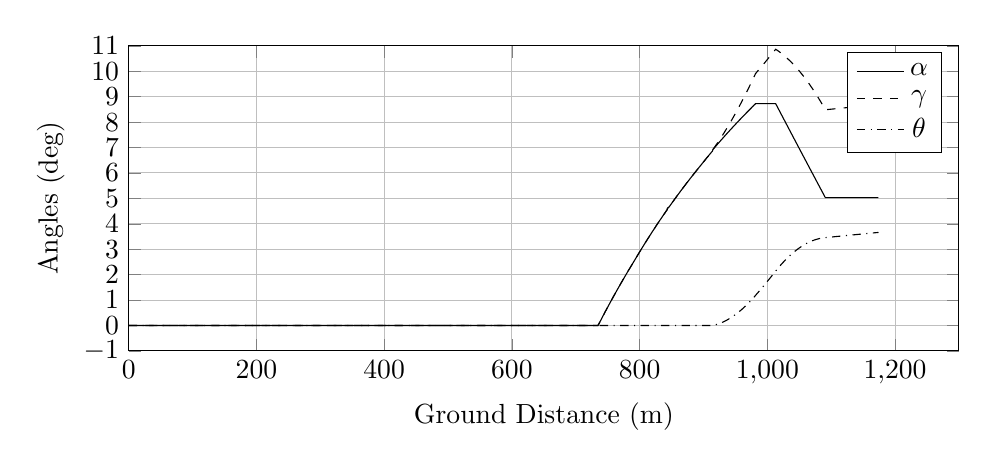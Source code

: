 %Angles_vs_GroundDistance
\begin{tikzpicture}

\begin{axis}[
width=\textwidth,
height=0.45\textwidth,
scaled ticks=false, tick label style={/pgf/number format/fixed},
xmin=0.0,
xmax=1300,
xlabel={Ground Distance (m)},
xmajorgrids,
ymin=-1.0,
ymax=11,
ytick={-1,0,1,2,3,4,5,6,7,8,9,10,11},
ylabel={Angles (deg)},
ymajorgrids,
legend entries = {$\alpha$\\$\gamma$\\$\theta$\\}
]

\addplot [
color=black,
solid
]
table[row sep=crcr]{
1.373E-8	0.0\\
1.749E-7	0.0\\
1.441E-6	0.0\\
6.603E-5	0.0\\
2.274E-4	0.0\\
4.875E-4	0.0\\
8.442E-4	0.0\\
0.001	0.0\\
0.002	0.0\\
0.002	0.0\\
0.003	0.0\\
0.004	0.0\\
0.005	0.0\\
0.006	0.0\\
0.007	0.0\\
0.008	0.0\\
0.01	0.0\\
0.011	0.0\\
0.013	0.0\\
0.014	0.0\\
0.016	0.0\\
0.018	0.0\\
0.02	0.0\\
0.022	0.0\\
0.024	0.0\\
0.026	0.0\\
0.028	0.0\\
0.031	0.0\\
0.033	0.0\\
0.036	0.0\\
0.038	0.0\\
0.041	0.0\\
0.044	0.0\\
0.047	0.0\\
0.05	0.0\\
0.053	0.0\\
0.057	0.0\\
0.06	0.0\\
0.063	0.0\\
0.067	0.0\\
0.071	0.0\\
0.075	0.0\\
0.079	0.0\\
0.083	0.0\\
0.087	0.0\\
0.091	0.0\\
0.095	0.0\\
0.1	0.0\\
0.104	0.0\\
0.109	0.0\\
0.114	0.0\\
0.118	0.0\\
0.123	0.0\\
0.128	0.0\\
0.133	0.0\\
0.139	0.0\\
0.144	0.0\\
0.15	0.0\\
0.155	0.0\\
0.161	0.0\\
0.167	0.0\\
0.172	0.0\\
0.178	0.0\\
0.185	0.0\\
0.191	0.0\\
0.197	0.0\\
0.204	0.0\\
0.21	0.0\\
0.217	0.0\\
0.224	0.0\\
0.23	0.0\\
0.237	0.0\\
0.244	0.0\\
0.252	0.0\\
0.259	0.0\\
0.266	0.0\\
0.274	0.0\\
0.282	0.0\\
0.289	0.0\\
0.297	0.0\\
0.305	0.0\\
0.314	0.0\\
0.322	0.0\\
0.331	0.0\\
0.339	0.0\\
0.348	0.0\\
0.356	0.0\\
0.365	0.0\\
0.374	0.0\\
0.384	0.0\\
0.393	0.0\\
0.402	0.0\\
0.412	0.0\\
0.421	0.0\\
0.431	0.0\\
0.441	0.0\\
0.451	0.0\\
0.461	0.0\\
0.472	0.0\\
0.482	0.0\\
0.492	0.0\\
0.503	0.0\\
0.514	0.0\\
0.524	0.0\\
0.536	0.0\\
0.547	0.0\\
0.558	0.0\\
0.569	0.0\\
0.581	0.0\\
0.592	0.0\\
0.604	0.0\\
0.616	0.0\\
0.628	0.0\\
0.64	0.0\\
0.653	0.0\\
0.665	0.0\\
0.677	0.0\\
0.69	0.0\\
0.703	0.0\\
0.716	0.0\\
0.729	0.0\\
0.742	0.0\\
0.756	0.0\\
0.77	0.0\\
0.783	0.0\\
0.797	0.0\\
0.811	0.0\\
0.825	0.0\\
0.839	0.0\\
0.853	0.0\\
0.868	0.0\\
0.882	0.0\\
0.898	0.0\\
0.913	0.0\\
0.929	0.0\\
0.944	0.0\\
0.96	0.0\\
0.976	0.0\\
0.992	0.0\\
1.008	0.0\\
1.025	0.0\\
1.041	0.0\\
1.057	0.0\\
1.074	0.0\\
1.09	0.0\\
1.107	0.0\\
1.124	0.0\\
1.142	0.0\\
1.159	0.0\\
1.176	0.0\\
1.194	0.0\\
1.212	0.0\\
1.23	0.0\\
1.248	0.0\\
1.266	0.0\\
1.285	0.0\\
1.304	0.0\\
1.323	0.0\\
1.341	0.0\\
1.361	0.0\\
1.38	0.0\\
1.399	0.0\\
1.419	0.0\\
1.439	0.0\\
1.459	0.0\\
1.479	0.0\\
1.499	0.0\\
1.52	0.0\\
1.54	0.0\\
1.56	0.0\\
1.581	0.0\\
1.602	0.0\\
1.624	0.0\\
1.645	0.0\\
1.666	0.0\\
1.689	0.0\\
1.711	0.0\\
1.733	0.0\\
1.755	0.0\\
1.778	0.0\\
1.8	0.0\\
1.824	0.0\\
1.846	0.0\\
1.87	0.0\\
1.893	0.0\\
1.918	0.0\\
1.942	0.0\\
1.966	0.0\\
1.99	0.0\\
2.015	0.0\\
2.039	0.0\\
2.065	0.0\\
2.09	0.0\\
2.116	0.0\\
2.141	0.0\\
2.167	0.0\\
2.193	0.0\\
2.219	0.0\\
2.245	0.0\\
2.271	0.0\\
2.298	0.0\\
2.325	0.0\\
2.351	0.0\\
2.379	0.0\\
2.406	0.0\\
2.434	0.0\\
2.462	0.0\\
2.491	0.0\\
2.519	0.0\\
2.547	0.0\\
2.576	0.0\\
2.605	0.0\\
2.635	0.0\\
2.663	0.0\\
2.693	0.0\\
2.723	0.0\\
2.753	0.0\\
2.783	0.0\\
2.814	0.0\\
2.844	0.0\\
2.875	0.0\\
2.906	0.0\\
2.937	0.0\\
2.968	0.0\\
3.0	0.0\\
3.031	0.0\\
3.063	0.0\\
3.097	0.0\\
3.129	0.0\\
3.162	0.0\\
3.195	0.0\\
3.227	0.0\\
3.261	0.0\\
3.294	0.0\\
3.328	0.0\\
3.363	0.0\\
3.397	0.0\\
3.431	0.0\\
3.464	0.0\\
3.499	0.0\\
3.534	0.0\\
3.57	0.0\\
3.605	0.0\\
3.641	0.0\\
3.678	0.0\\
3.713	0.0\\
3.75	0.0\\
3.787	0.0\\
3.825	0.0\\
3.862	0.0\\
3.9	0.0\\
3.937	0.0\\
3.976	0.0\\
4.015	0.0\\
4.053	0.0\\
4.093	0.0\\
4.133	0.0\\
4.172	0.0\\
4.211	0.0\\
4.253	0.0\\
4.293	0.0\\
4.333	0.0\\
4.373	0.0\\
4.414	0.0\\
4.456	0.0\\
4.497	0.0\\
4.538	0.0\\
4.58	0.0\\
4.622	0.0\\
4.664	0.0\\
4.706	0.0\\
4.748	0.0\\
4.791	0.0\\
4.836	0.0\\
4.88	0.0\\
4.923	0.0\\
4.968	0.0\\
5.013	0.0\\
5.058	0.0\\
5.103	0.0\\
5.149	0.0\\
5.194	0.0\\
5.241	0.0\\
5.287	0.0\\
5.333	0.0\\
5.38	0.0\\
5.426	0.0\\
5.473	0.0\\
5.522	0.0\\
5.57	0.0\\
5.618	0.0\\
5.666	0.0\\
5.715	0.0\\
5.763	0.0\\
5.813	0.0\\
5.862	0.0\\
5.912	0.0\\
5.962	0.0\\
6.013	0.0\\
6.063	0.0\\
6.114	0.0\\
6.165	0.0\\
6.216	0.0\\
6.268	0.0\\
6.32	0.0\\
6.374	0.0\\
6.426	0.0\\
6.479	0.0\\
6.532	0.0\\
6.586	0.0\\
6.641	0.0\\
6.695	0.0\\
6.75	0.0\\
6.804	0.0\\
6.86	0.0\\
6.917	0.0\\
6.973	0.0\\
7.03	0.0\\
7.087	0.0\\
7.144	0.0\\
7.202	0.0\\
7.26	0.0\\
7.318	0.0\\
7.377	0.0\\
7.435	0.0\\
7.494	0.0\\
7.553	0.0\\
7.613	0.0\\
7.673	0.0\\
7.733	0.0\\
7.796	0.0\\
7.856	0.0\\
7.918	0.0\\
7.98	0.0\\
8.042	0.0\\
8.105	0.0\\
8.167	0.0\\
8.231	0.0\\
8.294	0.0\\
8.356	0.0\\
8.421	0.0\\
8.486	0.0\\
8.549	0.0\\
8.615	0.0\\
8.68	0.0\\
8.745	0.0\\
8.813	0.0\\
8.88	0.0\\
8.947	0.0\\
9.013	0.0\\
9.079	0.0\\
9.147	0.0\\
9.215	0.0\\
9.285	0.0\\
9.353	0.0\\
9.424	0.0\\
9.493	0.0\\
9.564	0.0\\
9.634	0.0\\
9.706	0.0\\
9.776	0.0\\
9.847	0.0\\
9.918	0.0\\
9.989	0.0\\
10.06	0.0\\
10.133	0.0\\
10.205	0.0\\
10.278	0.0\\
10.353	0.0\\
10.427	0.0\\
10.502	0.0\\
10.577	0.0\\
10.653	0.0\\
10.729	0.0\\
10.805	0.0\\
10.882	0.0\\
10.958	0.0\\
11.036	0.0\\
11.113	0.0\\
11.192	0.0\\
11.27	0.0\\
11.35	0.0\\
11.429	0.0\\
11.508	0.0\\
11.587	0.0\\
11.669	0.0\\
11.75	0.0\\
11.83	0.0\\
11.91	0.0\\
11.991	0.0\\
12.073	0.0\\
12.155	0.0\\
12.237	0.0\\
12.32	0.0\\
12.407	0.0\\
12.49	0.0\\
12.574	0.0\\
12.661	0.0\\
12.747	0.0\\
12.832	0.0\\
12.919	0.0\\
13.005	0.0\\
13.092	0.0\\
13.18	0.0\\
13.269	0.0\\
13.358	0.0\\
13.448	0.0\\
13.538	0.0\\
13.627	0.0\\
13.718	0.0\\
13.809	0.0\\
13.899	0.0\\
13.992	0.0\\
14.086	0.0\\
14.179	0.0\\
14.272	0.0\\
14.368	0.0\\
14.459	0.0\\
14.555	0.0\\
14.649	0.0\\
14.744	0.0\\
14.84	0.0\\
14.933	0.0\\
15.027	0.0\\
15.123	0.0\\
15.222	0.0\\
15.321	0.0\\
15.418	0.0\\
15.516	0.0\\
15.613	0.0\\
15.711	0.0\\
15.811	0.0\\
15.914	0.0\\
16.013	0.0\\
16.112	0.0\\
16.216	0.0\\
16.319	0.0\\
16.421	0.0\\
16.522	0.0\\
16.626	0.0\\
16.727	0.0\\
16.83	0.0\\
16.935	0.0\\
17.038	0.0\\
17.146	0.0\\
17.252	0.0\\
17.357	0.0\\
17.464	0.0\\
17.572	0.0\\
17.68	0.0\\
17.79	0.0\\
17.9	0.0\\
18.01	0.0\\
18.121	0.0\\
18.232	0.0\\
18.343	0.0\\
18.455	0.0\\
18.566	0.0\\
18.678	0.0\\
18.79	0.0\\
18.902	0.0\\
19.018	0.0\\
19.131	0.0\\
19.248	0.0\\
19.362	0.0\\
19.478	0.0\\
19.596	0.0\\
19.711	0.0\\
19.828	0.0\\
19.945	0.0\\
20.062	0.0\\
20.179	0.0\\
20.297	0.0\\
20.417	0.0\\
20.537	0.0\\
20.655	0.0\\
20.777	0.0\\
20.897	0.0\\
21.017	0.0\\
21.139	0.0\\
21.261	0.0\\
21.383	0.0\\
21.506	0.0\\
21.631	0.0\\
21.756	0.0\\
21.88	0.0\\
22.006	0.0\\
22.13	0.0\\
22.257	0.0\\
22.384	0.0\\
22.509	0.0\\
22.636	0.0\\
22.764	0.0\\
22.891	0.0\\
23.022	0.0\\
23.15	0.0\\
23.279	0.0\\
23.409	0.0\\
23.539	0.0\\
23.671	0.0\\
23.803	0.0\\
23.935	0.0\\
24.067	0.0\\
24.199	0.0\\
24.329	0.0\\
24.462	0.0\\
24.595	0.0\\
24.728	0.0\\
24.862	0.0\\
24.995	0.0\\
25.128	0.0\\
25.265	0.0\\
25.401	0.0\\
25.536	0.0\\
25.674	0.0\\
25.808	0.0\\
25.835	0.0\\
25.838	0.0\\
25.842	0.0\\
25.855	0.0\\
25.893	0.0\\
25.973	0.0\\
26.096	0.0\\
26.224	0.0\\
26.353	0.0\\
26.482	0.0\\
26.611	0.0\\
26.74	0.0\\
26.872	0.0\\
27.003	0.0\\
27.136	0.0\\
27.266	0.0\\
27.399	0.0\\
27.531	0.0\\
27.664	0.0\\
27.799	0.0\\
27.932	0.0\\
28.068	0.0\\
28.203	0.0\\
28.34	0.0\\
28.477	0.0\\
28.618	0.0\\
28.754	0.0\\
28.893	0.0\\
29.032	0.0\\
29.171	0.0\\
29.312	0.0\\
29.454	0.0\\
29.595	0.0\\
29.738	0.0\\
29.879	0.0\\
30.021	0.0\\
30.167	0.0\\
30.308	0.0\\
30.453	0.0\\
30.598	0.0\\
30.743	0.0\\
30.889	0.0\\
31.035	0.0\\
31.181	0.0\\
31.328	0.0\\
31.477	0.0\\
31.627	0.0\\
31.774	0.0\\
31.925	0.0\\
32.076	0.0\\
32.226	0.0\\
32.379	0.0\\
32.529	0.0\\
32.682	0.0\\
32.836	0.0\\
32.99	0.0\\
33.146	0.0\\
33.301	0.0\\
33.455	0.0\\
33.611	0.0\\
33.769	0.0\\
33.926	0.0\\
34.084	0.0\\
34.242	0.0\\
34.403	0.0\\
34.562	0.0\\
34.722	0.0\\
34.881	0.0\\
35.041	0.0\\
35.203	0.0\\
35.365	0.0\\
35.529	0.0\\
35.691	0.0\\
35.853	0.0\\
36.015	0.0\\
36.181	0.0\\
36.344	0.0\\
36.511	0.0\\
36.676	0.0\\
36.842	0.0\\
37.008	0.0\\
37.173	0.0\\
37.34	0.0\\
37.509	0.0\\
37.679	0.0\\
37.845	0.0\\
38.017	0.0\\
38.185	0.0\\
38.358	0.0\\
38.528	0.0\\
38.7	0.0\\
38.872	0.0\\
39.042	0.0\\
39.214	0.0\\
39.387	0.0\\
39.559	0.0\\
39.735	0.0\\
39.909	0.0\\
40.085	0.0\\
40.259	0.0\\
40.433	0.0\\
40.61	0.0\\
40.787	0.0\\
40.966	0.0\\
41.141	0.0\\
41.319	0.0\\
41.496	0.0\\
41.674	0.0\\
41.852	0.0\\
42.031	0.0\\
42.213	0.0\\
42.394	0.0\\
42.575	0.0\\
42.755	0.0\\
42.938	0.0\\
43.12	0.0\\
43.303	0.0\\
43.487	0.0\\
43.672	0.0\\
43.857	0.0\\
44.04	0.0\\
44.224	0.0\\
44.412	0.0\\
44.598	0.0\\
44.785	0.0\\
44.973	0.0\\
45.161	0.0\\
45.349	0.0\\
45.536	0.0\\
45.725	0.0\\
45.914	0.0\\
46.102	0.0\\
46.294	0.0\\
46.485	0.0\\
46.677	0.0\\
46.87	0.0\\
47.063	0.0\\
47.253	0.0\\
47.445	0.0\\
47.639	0.0\\
47.834	0.0\\
48.025	0.0\\
48.219	0.0\\
48.415	0.0\\
48.61	0.0\\
48.807	0.0\\
49.001	0.0\\
49.2	0.0\\
49.394	0.0\\
49.592	0.0\\
49.791	0.0\\
49.991	0.0\\
50.19	0.0\\
50.388	0.0\\
50.592	0.0\\
50.795	0.0\\
50.995	0.0\\
51.198	0.0\\
51.4	0.0\\
51.599	0.0\\
51.802	0.0\\
52.002	0.0\\
52.206	0.0\\
52.408	0.0\\
52.614	0.0\\
52.822	0.0\\
53.031	0.0\\
53.238	0.0\\
53.445	0.0\\
53.652	0.0\\
53.86	0.0\\
54.068	0.0\\
54.279	0.0\\
54.487	0.0\\
54.699	0.0\\
54.91	0.0\\
55.122	0.0\\
55.333	0.0\\
55.545	0.0\\
55.756	0.0\\
55.968	0.0\\
56.182	0.0\\
56.394	0.0\\
56.61	0.0\\
56.826	0.0\\
57.04	0.0\\
57.257	0.0\\
57.474	0.0\\
57.694	0.0\\
57.912	0.0\\
58.13	0.0\\
58.349	0.0\\
58.568	0.0\\
58.788	0.0\\
59.011	0.0\\
59.234	0.0\\
59.456	0.0\\
59.68	0.0\\
59.903	0.0\\
60.125	0.0\\
60.349	0.0\\
60.572	0.0\\
60.796	0.0\\
61.022	0.0\\
61.251	0.0\\
61.478	0.0\\
61.708	0.0\\
61.937	0.0\\
62.167	0.0\\
62.396	0.0\\
62.628	0.0\\
62.861	0.0\\
63.091	0.0\\
63.322	0.0\\
63.555	0.0\\
63.787	0.0\\
64.023	0.0\\
64.257	0.0\\
64.491	0.0\\
64.728	0.0\\
64.966	0.0\\
65.201	0.0\\
65.44	0.0\\
65.677	0.0\\
65.917	0.0\\
66.157	0.0\\
66.397	0.0\\
66.638	0.0\\
66.878	0.0\\
67.123	0.0\\
67.368	0.0\\
67.611	0.0\\
67.858	0.0\\
68.103	0.0\\
68.352	0.0\\
68.601	0.0\\
68.849	0.0\\
69.098	0.0\\
69.349	0.0\\
69.598	0.0\\
69.849	0.0\\
70.105	0.0\\
70.356	0.0\\
70.609	0.0\\
70.863	0.0\\
71.118	0.0\\
71.373	0.0\\
71.629	0.0\\
71.885	0.0\\
72.143	0.0\\
72.403	0.0\\
72.662	0.0\\
72.923	0.0\\
73.187	0.0\\
73.452	0.0\\
73.718	0.0\\
73.979	0.0\\
74.245	0.0\\
74.51	0.0\\
74.778	0.0\\
75.048	0.0\\
75.317	0.0\\
75.587	0.0\\
75.857	0.0\\
76.13	0.0\\
76.403	0.0\\
76.68	0.0\\
76.954	0.0\\
77.229	0.0\\
77.507	0.0\\
77.783	0.0\\
78.062	0.0\\
78.339	0.0\\
78.622	0.0\\
78.905	0.0\\
79.187	0.0\\
79.47	0.0\\
79.758	0.0\\
80.044	0.0\\
80.334	0.0\\
80.623	0.0\\
80.913	0.0\\
81.205	0.0\\
81.497	0.0\\
81.792	0.0\\
82.085	0.0\\
82.379	0.0\\
82.676	0.0\\
82.975	0.0\\
83.273	0.0\\
83.572	0.0\\
83.874	0.0\\
84.175	0.0\\
84.477	0.0\\
84.781	0.0\\
85.088	0.0\\
85.394	0.0\\
85.698	0.0\\
86.01	0.0\\
86.317	0.0\\
86.629	0.0\\
86.94	0.0\\
87.257	0.0\\
87.57	0.0\\
87.881	0.0\\
88.2	0.0\\
88.519	0.0\\
88.835	0.0\\
89.159	0.0\\
89.478	0.0\\
89.802	0.0\\
90.126	0.0\\
90.45	0.0\\
90.778	0.0\\
91.105	0.0\\
91.438	0.0\\
91.767	0.0\\
92.094	0.0\\
92.425	0.0\\
92.758	0.0\\
93.097	0.0\\
93.431	0.0\\
93.768	0.0\\
94.104	0.0\\
94.436	0.0\\
94.773	0.0\\
95.108	0.0\\
95.447	0.0\\
95.785	0.0\\
96.123	0.0\\
96.464	0.0\\
96.807	0.0\\
97.147	0.0\\
97.488	0.0\\
97.831	0.0\\
98.17	0.0\\
98.511	0.0\\
98.854	0.0\\
99.192	0.0\\
99.534	0.0\\
99.872	0.0\\
100.213	0.0\\
100.553	0.0\\
100.895	0.0\\
101.237	0.0\\
101.58	0.0\\
101.918	0.0\\
102.262	0.0\\
102.605	0.0\\
102.942	0.0\\
103.281	0.0\\
103.62	0.0\\
103.954	0.0\\
104.292	0.0\\
104.631	0.0\\
104.967	0.0\\
105.305	0.0\\
105.642	0.0\\
105.977	0.0\\
106.314	0.0\\
106.649	0.0\\
106.98	0.0\\
107.315	0.0\\
107.381	0.0\\
107.388	0.0\\
107.395	0.0\\
107.399	0.0\\
107.402	0.0\\
107.405	0.0\\
107.419	0.0\\
107.478	0.0\\
107.637	0.0\\
107.957	0.0\\
108.257	0.0\\
108.56	0.0\\
108.862	0.0\\
109.167	0.0\\
109.472	0.0\\
109.78	0.0\\
110.091	0.0\\
110.401	0.0\\
110.713	0.0\\
111.029	0.0\\
111.347	0.0\\
111.665	0.0\\
111.986	0.0\\
112.308	0.0\\
112.635	0.0\\
112.963	0.0\\
113.288	0.0\\
113.618	0.0\\
113.946	0.0\\
114.279	0.0\\
114.613	0.0\\
114.948	0.0\\
115.286	0.0\\
115.625	0.0\\
115.965	0.0\\
116.306	0.0\\
116.651	0.0\\
116.999	0.0\\
117.343	0.0\\
117.69	0.0\\
118.041	0.0\\
118.393	0.0\\
118.748	0.0\\
119.105	0.0\\
119.467	0.0\\
119.827	0.0\\
120.19	0.0\\
120.552	0.0\\
120.918	0.0\\
121.287	0.0\\
121.655	0.0\\
122.025	0.0\\
122.393	0.0\\
122.766	0.0\\
123.139	0.0\\
123.513	0.0\\
123.886	0.0\\
124.257	0.0\\
124.632	0.0\\
125.007	0.0\\
125.38	0.0\\
125.755	0.0\\
126.135	0.0\\
126.513	0.0\\
126.895	0.0\\
127.273	0.0\\
127.65	0.0\\
128.031	0.0\\
128.408	0.0\\
128.788	0.0\\
129.168	0.0\\
129.551	0.0\\
129.928	0.0\\
130.308	0.0\\
130.688	0.0\\
131.067	0.0\\
131.447	0.0\\
131.826	0.0\\
132.205	0.0\\
132.585	0.0\\
132.965	0.0\\
133.344	0.0\\
133.726	0.0\\
134.105	0.0\\
134.485	0.0\\
134.863	0.0\\
135.24	0.0\\
135.621	0.0\\
136.0	0.0\\
136.38	0.0\\
136.761	0.0\\
137.14	0.0\\
137.518	0.0\\
137.898	0.0\\
138.275	0.0\\
138.654	0.0\\
139.035	0.0\\
139.413	0.0\\
139.794	0.0\\
140.174	0.0\\
140.549	0.0\\
140.928	0.0\\
141.305	0.0\\
141.683	0.0\\
142.061	0.0\\
142.44	0.0\\
142.817	0.0\\
143.192	0.0\\
143.573	0.0\\
143.949	0.0\\
144.326	0.0\\
144.704	0.0\\
145.083	0.0\\
145.462	0.0\\
145.838	0.0\\
146.215	0.0\\
146.593	0.0\\
146.973	0.0\\
147.355	0.0\\
147.734	0.0\\
148.114	0.0\\
148.493	0.0\\
148.871	0.0\\
149.254	0.0\\
149.633	0.0\\
150.015	0.0\\
150.394	0.0\\
150.777	0.0\\
151.156	0.0\\
151.535	0.0\\
151.919	0.0\\
152.3	0.0\\
152.684	0.0\\
153.067	0.0\\
153.451	0.0\\
153.835	0.0\\
154.216	0.0\\
154.601	0.0\\
154.984	0.0\\
155.368	0.0\\
155.752	0.0\\
156.136	0.0\\
156.522	0.0\\
156.905	0.0\\
157.292	0.0\\
157.678	0.0\\
158.063	0.0\\
158.451	0.0\\
158.838	0.0\\
159.227	0.0\\
159.615	0.0\\
160.004	0.0\\
160.396	0.0\\
160.785	0.0\\
161.175	0.0\\
161.567	0.0\\
161.961	0.0\\
162.35	0.0\\
162.743	0.0\\
163.136	0.0\\
163.532	0.0\\
163.925	0.0\\
164.32	0.0\\
164.716	0.0\\
165.112	0.0\\
165.507	0.0\\
165.907	0.0\\
166.306	0.0\\
166.706	0.0\\
167.104	0.0\\
167.502	0.0\\
167.901	0.0\\
168.3	0.0\\
168.702	0.0\\
169.106	0.0\\
169.508	0.0\\
169.91	0.0\\
170.313	0.0\\
170.716	0.0\\
171.12	0.0\\
171.525	0.0\\
171.93	0.0\\
172.337	0.0\\
172.743	0.0\\
173.151	0.0\\
173.559	0.0\\
173.966	0.0\\
174.378	0.0\\
174.787	0.0\\
175.201	0.0\\
175.611	0.0\\
176.021	0.0\\
176.433	0.0\\
176.848	0.0\\
177.263	0.0\\
177.678	0.0\\
178.09	0.0\\
178.508	0.0\\
178.925	0.0\\
179.343	0.0\\
179.763	0.0\\
180.184	0.0\\
180.604	0.0\\
181.026	0.0\\
181.448	0.0\\
181.873	0.0\\
182.295	0.0\\
182.721	0.0\\
183.148	0.0\\
183.576	0.0\\
184.006	0.0\\
184.435	0.0\\
184.864	0.0\\
185.295	0.0\\
185.726	0.0\\
186.159	0.0\\
186.595	0.0\\
187.033	0.0\\
187.47	0.0\\
187.906	0.0\\
188.347	0.0\\
188.787	0.0\\
189.228	0.0\\
189.671	0.0\\
190.114	0.0\\
190.558	0.0\\
191.003	0.0\\
191.449	0.0\\
191.897	0.0\\
192.346	0.0\\
192.799	0.0\\
193.251	0.0\\
193.702	0.0\\
194.156	0.0\\
194.612	0.0\\
195.067	0.0\\
195.526	0.0\\
195.984	0.0\\
196.445	0.0\\
196.906	0.0\\
197.37	0.0\\
197.835	0.0\\
198.303	0.0\\
198.773	0.0\\
199.241	0.0\\
199.711	0.0\\
200.183	0.0\\
200.657	0.0\\
201.133	0.0\\
201.613	0.0\\
202.096	0.0\\
202.575	0.0\\
203.058	0.0\\
203.541	0.0\\
204.027	0.0\\
204.515	0.0\\
205.002	0.0\\
205.494	0.0\\
205.986	0.0\\
206.48	0.0\\
206.976	0.0\\
207.475	0.0\\
207.981	0.0\\
208.485	0.0\\
208.99	0.0\\
209.498	0.0\\
210.007	0.0\\
210.517	0.0\\
211.033	0.0\\
211.547	0.0\\
212.065	0.0\\
212.589	0.0\\
213.114	0.0\\
213.638	0.0\\
214.167	0.0\\
214.697	0.0\\
215.23	0.0\\
215.769	0.0\\
216.306	0.0\\
216.851	0.0\\
217.4	0.0\\
217.946	0.0\\
218.502	0.0\\
219.056	0.0\\
219.616	0.0\\
220.18	0.0\\
220.752	0.0\\
221.32	0.0\\
221.892	0.0\\
222.469	0.0\\
223.054	0.0\\
223.635	0.0\\
224.223	0.0\\
224.82	0.0\\
225.414	0.0\\
226.008	0.0\\
226.606	0.0\\
227.218	0.0\\
227.825	0.0\\
228.438	0.0\\
229.056	0.0\\
229.674	0.0\\
230.295	0.0\\
230.919	0.0\\
231.541	0.0\\
232.164	0.0\\
232.79	0.0\\
233.416	0.0\\
234.035	0.0\\
234.655	0.0\\
235.272	0.0\\
235.889	0.0\\
236.505	0.0\\
237.125	0.0\\
237.737	0.0\\
238.35	0.0\\
238.961	0.0\\
239.566	0.0\\
240.174	0.0\\
240.775	0.0\\
241.376	0.0\\
241.971	0.0\\
242.559	0.0\\
243.149	0.0\\
243.736	0.0\\
244.318	0.0\\
244.899	0.0\\
245.478	0.0\\
246.051	0.0\\
246.624	0.0\\
247.196	0.0\\
247.764	0.0\\
248.333	0.0\\
248.897	0.0\\
249.458	0.0\\
250.016	0.0\\
250.574	0.0\\
251.134	0.0\\
251.685	0.0\\
252.231	0.0\\
252.78	0.0\\
253.328	0.0\\
253.871	0.0\\
254.413	0.0\\
254.521	0.0\\
254.839	0.0\\
254.861	0.0\\
254.878	0.0\\
254.893	0.0\\
254.906	0.0\\
254.92	0.0\\
254.925	0.0\\
254.931	0.0\\
254.963	0.0\\
255.068	0.0\\
255.368	0.0\\
255.853	0.0\\
256.33	0.0\\
256.808	0.0\\
257.291	0.0\\
257.777	0.0\\
258.265	0.0\\
258.756	0.0\\
259.248	0.0\\
259.744	0.0\\
260.242	0.0\\
260.743	0.0\\
261.247	0.0\\
261.755	0.0\\
262.267	0.0\\
262.781	0.0\\
263.295	0.0\\
263.813	0.0\\
264.337	0.0\\
264.863	0.0\\
265.398	0.0\\
265.934	0.0\\
266.471	0.0\\
267.011	0.0\\
267.554	0.0\\
268.103	0.0\\
268.657	0.0\\
269.213	0.0\\
269.78	0.0\\
270.343	0.0\\
270.915	0.0\\
271.488	0.0\\
272.064	0.0\\
272.648	0.0\\
273.24	0.0\\
273.833	0.0\\
274.432	0.0\\
275.033	0.0\\
275.643	0.0\\
276.251	0.0\\
276.869	0.0\\
277.492	0.0\\
278.113	0.0\\
278.743	0.0\\
279.374	0.0\\
280.008	0.0\\
280.642	0.0\\
281.283	0.0\\
281.923	0.0\\
282.568	0.0\\
283.213	0.0\\
283.854	0.0\\
284.493	0.0\\
285.137	0.0\\
285.776	0.0\\
286.416	0.0\\
287.051	0.0\\
287.682	0.0\\
288.315	0.0\\
288.944	0.0\\
289.573	0.0\\
290.199	0.0\\
290.819	0.0\\
291.444	0.0\\
292.063	0.0\\
292.68	0.0\\
293.295	0.0\\
293.905	0.0\\
294.519	0.0\\
295.124	0.0\\
295.729	0.0\\
296.333	0.0\\
296.935	0.0\\
297.537	0.0\\
298.136	0.0\\
298.732	0.0\\
299.327	0.0\\
299.922	0.0\\
300.512	0.0\\
301.101	0.0\\
301.686	0.0\\
302.275	0.0\\
302.859	0.0\\
303.444	0.0\\
304.029	0.0\\
304.612	0.0\\
305.194	0.0\\
305.776	0.0\\
306.358	0.0\\
306.938	0.0\\
307.514	0.0\\
308.091	0.0\\
308.668	0.0\\
309.24	0.0\\
309.815	0.0\\
310.389	0.0\\
310.958	0.0\\
311.53	0.0\\
312.104	0.0\\
312.678	0.0\\
313.247	0.0\\
313.814	0.0\\
314.385	0.0\\
314.953	0.0\\
315.524	0.0\\
316.096	0.0\\
316.664	0.0\\
317.232	0.0\\
317.801	0.0\\
318.37	0.0\\
318.937	0.0\\
319.507	0.0\\
320.074	0.0\\
320.64	0.0\\
321.204	0.0\\
321.772	0.0\\
322.338	0.0\\
322.905	0.0\\
323.472	0.0\\
324.037	0.0\\
324.604	0.0\\
325.169	0.0\\
325.737	0.0\\
326.3	0.0\\
326.865	0.0\\
327.431	0.0\\
327.997	0.0\\
328.561	0.0\\
329.127	0.0\\
329.691	0.0\\
330.257	0.0\\
330.826	0.0\\
331.394	0.0\\
331.961	0.0\\
332.526	0.0\\
333.094	0.0\\
333.663	0.0\\
334.231	0.0\\
334.799	0.0\\
335.368	0.0\\
335.939	0.0\\
336.507	0.0\\
337.076	0.0\\
337.646	0.0\\
338.213	0.0\\
338.786	0.0\\
339.355	0.0\\
339.926	0.0\\
340.498	0.0\\
341.071	0.0\\
341.645	0.0\\
342.22	0.0\\
342.791	0.0\\
343.365	0.0\\
343.938	0.0\\
344.513	0.0\\
345.087	0.0\\
345.661	0.0\\
346.237	0.0\\
346.813	0.0\\
347.39	0.0\\
347.967	0.0\\
348.545	0.0\\
349.124	0.0\\
349.707	0.0\\
350.285	0.0\\
350.866	0.0\\
351.448	0.0\\
352.03	0.0\\
352.612	0.0\\
353.195	0.0\\
353.776	0.0\\
354.361	0.0\\
354.946	0.0\\
355.532	0.0\\
356.121	0.0\\
356.707	0.0\\
357.291	0.0\\
357.881	0.0\\
358.47	0.0\\
359.061	0.0\\
359.652	0.0\\
360.245	0.0\\
360.836	0.0\\
361.432	0.0\\
362.024	0.0\\
362.619	0.0\\
363.214	0.0\\
363.812	0.0\\
364.41	0.0\\
365.006	0.0\\
365.604	0.0\\
366.204	0.0\\
366.806	0.0\\
367.407	0.0\\
368.009	0.0\\
368.614	0.0\\
369.221	0.0\\
369.825	0.0\\
370.433	0.0\\
371.043	0.0\\
371.651	0.0\\
372.259	0.0\\
372.867	0.0\\
373.475	0.0\\
374.088	0.0\\
374.701	0.0\\
375.315	0.0\\
375.93	0.0\\
376.547	0.0\\
377.166	0.0\\
377.787	0.0\\
378.405	0.0\\
379.028	0.0\\
379.654	0.0\\
380.281	0.0\\
380.909	0.0\\
381.534	0.0\\
382.164	0.0\\
382.791	0.0\\
383.419	0.0\\
384.053	0.0\\
384.685	0.0\\
385.32	0.0\\
385.955	0.0\\
386.592	0.0\\
387.229	0.0\\
387.872	0.0\\
388.515	0.0\\
389.156	0.0\\
389.8	0.0\\
390.446	0.0\\
391.096	0.0\\
391.743	0.0\\
392.393	0.0\\
393.048	0.0\\
393.706	0.0\\
394.361	0.0\\
395.021	0.0\\
395.678	0.0\\
396.343	0.0\\
397.006	0.0\\
397.672	0.0\\
398.34	0.0\\
399.008	0.0\\
399.68	0.0\\
400.355	0.0\\
401.03	0.0\\
401.704	0.0\\
402.39	0.0\\
403.072	0.0\\
403.76	0.0\\
404.448	0.0\\
405.134	0.0\\
405.822	0.0\\
406.516	0.0\\
407.209	0.0\\
407.905	0.0\\
408.608	0.0\\
409.309	0.0\\
410.016	0.0\\
410.722	0.0\\
411.429	0.0\\
412.145	0.0\\
412.859	0.0\\
413.576	0.0\\
414.296	0.0\\
415.02	0.0\\
415.752	0.0\\
416.482	0.0\\
417.217	0.0\\
417.956	0.0\\
418.701	0.0\\
419.447	0.0\\
420.197	0.0\\
420.949	0.0\\
421.707	0.0\\
422.465	0.0\\
423.228	0.0\\
424.001	0.0\\
424.775	0.0\\
425.553	0.0\\
426.336	0.0\\
427.124	0.0\\
427.92	0.0\\
428.716	0.0\\
429.524	0.0\\
430.33	0.0\\
431.143	0.0\\
431.964	0.0\\
432.788	0.0\\
433.616	0.0\\
434.457	0.0\\
435.306	0.0\\
436.159	0.0\\
437.026	0.0\\
437.903	0.0\\
438.786	0.0\\
439.67	0.0\\
440.568	0.0\\
441.482	0.0\\
442.4	0.0\\
443.332	0.0\\
444.275	0.0\\
445.219	0.0\\
446.189	0.0\\
447.165	0.0\\
448.142	0.0\\
449.128	0.0\\
450.127	0.0\\
451.123	0.0\\
452.127	0.0\\
453.122	0.0\\
454.124	0.0\\
455.107	0.0\\
456.091	0.0\\
457.06	0.0\\
458.026	0.0\\
458.981	0.0\\
459.92	0.0\\
460.845	0.0\\
461.761	0.0\\
462.68	0.0\\
463.584	0.0\\
464.475	0.0\\
465.363	0.0\\
466.243	0.0\\
467.111	0.0\\
467.973	0.0\\
468.829	0.0\\
469.681	0.0\\
470.525	0.0\\
471.365	0.0\\
472.197	0.0\\
473.024	0.0\\
473.845	0.0\\
474.659	0.0\\
475.469	0.0\\
476.277	0.0\\
477.08	0.0\\
477.88	0.0\\
478.672	0.0\\
479.461	0.0\\
480.25	0.0\\
481.033	0.0\\
481.812	0.0\\
482.591	0.0\\
483.363	0.0\\
484.136	0.0\\
484.898	0.0\\
485.662	0.0\\
486.423	0.0\\
487.181	0.0\\
487.936	0.0\\
488.086	0.0\\
488.512	0.0\\
488.52	0.0\\
488.529	0.0\\
488.572	0.0\\
488.733	0.0\\
489.183	0.0\\
489.922	0.0\\
490.664	0.0\\
491.411	0.0\\
492.159	0.0\\
492.912	0.0\\
493.667	0.0\\
494.43	0.0\\
495.195	0.0\\
495.965	0.0\\
496.743	0.0\\
497.526	0.0\\
498.311	0.0\\
499.102	0.0\\
499.9	0.0\\
500.702	0.0\\
501.509	0.0\\
502.32	0.0\\
503.141	0.0\\
503.968	0.0\\
504.799	0.0\\
505.634	0.0\\
506.479	0.0\\
507.329	0.0\\
508.189	0.0\\
509.057	0.0\\
509.93	0.0\\
510.816	0.0\\
511.706	0.0\\
512.604	0.0\\
513.512	0.0\\
514.429	0.0\\
515.36	0.0\\
516.3	0.0\\
517.253	0.0\\
518.211	0.0\\
519.181	0.0\\
520.162	0.0\\
521.152	0.0\\
522.154	0.0\\
523.163	0.0\\
524.186	0.0\\
525.216	0.0\\
526.25	0.0\\
527.288	0.0\\
528.326	0.0\\
529.362	0.0\\
530.399	0.0\\
531.429	0.0\\
532.459	0.0\\
533.48	0.0\\
534.489	0.0\\
535.499	0.0\\
536.499	0.0\\
537.495	0.0\\
538.486	0.0\\
539.464	0.0\\
540.441	0.0\\
541.407	0.0\\
542.368	0.0\\
543.325	0.0\\
544.273	0.0\\
545.216	0.0\\
546.152	0.0\\
547.086	0.0\\
548.017	0.0\\
548.941	0.0\\
549.861	0.0\\
550.776	0.0\\
551.686	0.0\\
552.591	0.0\\
553.493	0.0\\
554.394	0.0\\
555.291	0.0\\
556.181	0.0\\
557.076	0.0\\
557.966	0.0\\
558.851	0.0\\
559.732	0.0\\
560.612	0.0\\
561.492	0.0\\
562.368	0.0\\
563.243	0.0\\
564.116	0.0\\
564.987	0.0\\
565.856	0.0\\
566.724	0.0\\
567.584	0.0\\
568.448	0.0\\
569.311	0.0\\
570.17	0.0\\
571.035	0.0\\
571.894	0.0\\
572.754	0.0\\
573.611	0.0\\
574.465	0.0\\
575.318	0.0\\
576.17	0.0\\
577.021	0.0\\
577.868	0.0\\
578.718	0.0\\
579.57	0.0\\
580.416	0.0\\
581.267	0.0\\
582.113	0.0\\
582.959	0.0\\
583.806	0.0\\
584.654	0.0\\
585.495	0.0\\
586.342	0.0\\
587.186	0.0\\
588.027	0.0\\
588.873	0.0\\
589.717	0.0\\
590.559	0.0\\
591.4	0.0\\
592.244	0.0\\
593.085	0.0\\
593.928	0.0\\
594.768	0.0\\
595.61	0.0\\
596.451	0.0\\
597.292	0.0\\
598.135	0.0\\
598.971	0.0\\
599.812	0.0\\
600.649	0.0\\
601.492	0.0\\
602.332	0.0\\
603.174	0.0\\
604.015	0.0\\
604.856	0.0\\
605.699	0.0\\
606.54	0.0\\
607.381	0.0\\
608.228	0.0\\
609.072	0.0\\
609.914	0.0\\
610.757	0.0\\
611.597	0.0\\
612.44	0.0\\
613.285	0.0\\
614.126	0.0\\
614.966	0.0\\
615.809	0.0\\
616.651	0.0\\
617.498	0.0\\
618.341	0.0\\
619.185	0.0\\
620.033	0.0\\
620.882	0.0\\
621.728	0.0\\
622.575	0.0\\
623.421	0.0\\
624.272	0.0\\
625.12	0.0\\
625.971	0.0\\
626.824	0.0\\
627.673	0.0\\
628.527	0.0\\
629.38	0.0\\
630.233	0.0\\
631.086	0.0\\
631.941	0.0\\
632.795	0.0\\
633.652	0.0\\
634.511	0.0\\
635.367	0.0\\
636.229	0.0\\
637.086	0.0\\
637.946	0.0\\
638.805	0.0\\
639.667	0.0\\
640.534	0.0\\
641.397	0.0\\
642.26	0.0\\
643.128	0.0\\
643.996	0.0\\
644.864	0.0\\
645.731	0.0\\
646.599	0.0\\
647.465	0.0\\
648.335	0.0\\
649.208	0.0\\
650.084	0.0\\
650.955	0.0\\
651.828	0.0\\
652.703	0.0\\
653.581	0.0\\
654.463	0.0\\
655.344	0.0\\
656.224	0.0\\
657.104	0.0\\
657.987	0.0\\
658.867	0.0\\
659.758	0.0\\
660.644	0.0\\
661.531	0.0\\
662.42	0.0\\
663.309	0.0\\
664.206	0.0\\
665.101	0.0\\
666.001	0.0\\
666.898	0.0\\
667.797	0.0\\
668.697	0.0\\
669.598	0.0\\
670.501	0.0\\
671.4	0.0\\
672.305	0.0\\
673.207	0.0\\
674.116	0.0\\
675.03	0.0\\
675.943	0.0\\
676.855	0.0\\
677.771	0.0\\
678.689	0.0\\
679.606	0.0\\
680.523	0.0\\
681.449	0.0\\
682.371	0.0\\
683.298	0.0\\
684.227	0.0\\
685.157	0.0\\
686.088	0.0\\
687.024	0.0\\
687.959	0.0\\
688.901	0.0\\
689.843	0.0\\
690.786	0.0\\
691.726	0.0\\
692.669	0.0\\
693.615	0.0\\
694.562	0.0\\
695.51	0.0\\
696.464	0.0\\
697.416	0.0\\
698.371	0.0\\
699.328	0.0\\
700.292	0.0\\
701.253	0.0\\
702.225	0.0\\
703.192	0.0\\
704.161	0.0\\
705.135	0.0\\
706.113	0.0\\
707.091	0.0\\
708.073	0.0\\
709.063	0.0\\
710.053	0.0\\
711.046	0.0\\
712.041	0.0\\
713.038	0.0\\
714.037	0.0\\
715.038	0.0\\
716.043	0.0\\
717.046	0.0\\
718.059	0.0\\
719.071	0.0\\
720.09	0.0\\
721.108	0.0\\
722.133	0.0\\
723.162	0.0\\
724.187	0.0\\
725.218	0.0\\
726.257	0.0\\
727.299	0.0\\
728.345	0.0\\
729.388	0.0\\
730.444	0.0\\
731.504	0.0\\
732.566	0.0\\
733.633	0.0\\
733.821	0.0\\
734.706	0.0\\
735.78	0.043\\
736.86	0.096\\
737.947	0.149\\
739.042	0.201\\
740.138	0.254\\
741.242	0.307\\
742.345	0.36\\
743.461	0.413\\
744.578	0.467\\
745.702	0.52\\
746.831	0.573\\
747.966	0.627\\
749.11	0.68\\
750.259	0.734\\
751.419	0.788\\
752.59	0.842\\
753.761	0.896\\
754.939	0.951\\
756.123	1.005\\
757.324	1.06\\
758.533	1.115\\
759.746	1.17\\
760.971	1.225\\
762.207	1.281\\
763.449	1.337\\
764.709	1.393\\
765.974	1.449\\
767.254	1.506\\
768.545	1.563\\
769.853	1.62\\
771.174	1.678\\
772.514	1.736\\
773.87	1.795\\
775.24	1.854\\
776.641	1.914\\
778.064	1.975\\
779.515	2.036\\
780.981	2.099\\
782.477	2.162\\
783.996	2.225\\
785.542	2.29\\
787.114	2.355\\
788.699	2.422\\
790.29	2.488\\
791.885	2.554\\
793.465	2.621\\
795.029	2.686\\
796.566	2.75\\
798.074	2.813\\
799.56	2.875\\
801.021	2.935\\
802.46	2.994\\
803.885	3.052\\
805.285	3.109\\
806.663	3.165\\
808.021	3.22\\
809.363	3.274\\
810.694	3.327\\
812.015	3.379\\
813.321	3.431\\
814.613	3.482\\
815.893	3.532\\
817.16	3.582\\
818.421	3.631\\
819.673	3.679\\
820.915	3.727\\
822.147	3.775\\
823.368	3.822\\
824.584	3.868\\
825.798	3.914\\
827.003	3.96\\
828.202	4.005\\
829.389	4.05\\
830.567	4.094\\
831.746	4.138\\
832.919	4.182\\
834.087	4.225\\
835.25	4.268\\
836.401	4.311\\
837.55	4.353\\
838.697	4.395\\
839.836	4.436\\
840.97	4.477\\
842.099	4.518\\
843.222	4.559\\
843.447	4.599\\
843.6	4.607\\
844.098	4.613\\
844.143	4.631\\
844.154	4.632\\
844.165	4.633\\
844.232	4.633\\
844.517	4.635\\
845.55	4.646\\
846.703	4.682\\
847.861	4.723\\
849.03	4.764\\
850.198	4.806\\
851.384	4.847\\
852.572	4.888\\
853.766	4.93\\
854.97	4.971\\
856.182	5.013\\
857.4	5.055\\
858.633	5.097\\
859.869	5.14\\
861.12	5.182\\
862.378	5.225\\
863.652	5.268\\
864.937	5.311\\
866.229	5.354\\
867.533	5.398\\
868.846	5.441\\
870.186	5.485\\
871.535	5.53\\
872.894	5.575\\
874.269	5.62\\
875.667	5.665\\
877.078	5.711\\
878.505	5.757\\
879.961	5.804\\
881.43	5.851\\
882.919	5.898\\
884.428	5.946\\
885.961	5.995\\
887.517	6.044\\
889.083	6.093\\
890.677	6.143\\
892.295	6.193\\
893.92	6.244\\
895.552	6.294\\
897.182	6.345\\
898.802	6.396\\
900.424	6.446\\
902.04	6.496\\
903.639	6.545\\
905.214	6.594\\
906.776	6.641\\
908.324	6.689\\
909.859	6.735\\
911.373	6.781\\
912.871	6.826\\
914.353	6.871\\
914.576	6.915\\
914.8	6.921\\
915.022	6.928\\
915.243	6.934\\
915.449	6.941\\
915.666	6.947\\
915.889	6.953\\
916.11	6.96\\
916.331	6.966\\
916.524	6.973\\
916.712	6.978\\
916.929	6.984\\
917.15	6.99\\
917.375	6.997\\
917.598	7.003\\
917.82	7.01\\
918.042	7.016\\
918.267	7.023\\
918.492	7.029\\
918.711	7.036\\
918.929	7.042\\
919.151	7.049\\
919.375	7.055\\
919.588	7.062\\
919.812	7.068\\
920.035	7.074\\
920.247	7.081\\
920.463	7.087\\
920.685	7.093\\
920.912	7.1\\
921.137	7.106\\
921.356	7.113\\
921.58	7.119\\
921.801	7.125\\
922.024	7.132\\
922.236	7.138\\
922.462	7.144\\
922.686	7.151\\
922.91	7.157\\
923.137	7.164\\
923.357	7.17\\
923.581	7.177\\
923.808	7.183\\
924.035	7.19\\
924.262	7.196\\
924.487	7.203\\
924.713	7.209\\
924.941	7.216\\
925.148	7.222\\
925.359	7.228\\
925.578	7.234\\
925.802	7.24\\
926.019	7.247\\
926.235	7.253\\
926.461	7.259\\
926.686	7.266\\
926.908	7.272\\
927.138	7.278\\
927.351	7.285\\
927.563	7.291\\
927.763	7.297\\
927.992	7.303\\
928.222	7.309\\
928.451	7.316\\
928.676	7.322\\
928.906	7.329\\
929.136	7.335\\
929.368	7.342\\
929.593	7.348\\
929.815	7.355\\
930.039	7.361\\
930.256	7.367\\
930.487	7.374\\
930.712	7.38\\
930.923	7.386\\
931.154	7.392\\
931.381	7.399\\
931.612	7.405\\
931.843	7.412\\
932.075	7.418\\
932.305	7.425\\
932.537	7.431\\
932.759	7.438\\
932.991	7.444\\
933.222	7.451\\
933.454	7.457\\
933.686	7.464\\
933.917	7.47\\
934.151	7.477\\
934.385	7.483\\
934.612	7.49\\
934.835	7.496\\
935.071	7.502\\
935.292	7.509\\
935.527	7.515\\
935.762	7.521\\
935.975	7.528\\
936.192	7.534\\
936.426	7.54\\
936.656	7.547\\
936.89	7.553\\
937.125	7.559\\
937.356	7.566\\
937.592	7.572\\
937.828	7.579\\
938.058	7.585\\
938.294	7.592\\
938.531	7.598\\
938.769	7.605\\
939.006	7.611\\
939.243	7.618\\
939.48	7.625\\
939.716	7.631\\
939.954	7.638\\
940.191	7.644\\
940.417	7.651\\
940.656	7.657\\
940.892	7.663\\
941.116	7.67\\
941.337	7.676\\
941.576	7.682\\
941.816	7.689\\
942.048	7.695\\
942.287	7.702\\
942.521	7.708\\
942.76	7.715\\
942.997	7.721\\
943.238	7.728\\
943.478	7.734\\
943.721	7.741\\
943.954	7.747\\
944.195	7.754\\
944.435	7.76\\
944.674	7.767\\
944.915	7.773\\
945.144	7.78\\
945.382	7.786\\
945.619	7.793\\
945.861	7.799\\
946.101	7.806\\
946.344	7.812\\
946.579	7.819\\
946.821	7.825\\
947.052	7.832\\
947.297	7.838\\
947.542	7.845\\
947.788	7.851\\
948.034	7.858\\
948.26	7.864\\
948.5	7.871\\
948.745	7.877\\
948.979	7.884\\
949.227	7.89\\
949.475	7.897\\
949.72	7.903\\
949.967	7.91\\
950.213	7.917\\
950.46	7.923\\
950.702	7.93\\
950.951	7.936\\
951.19	7.943\\
951.437	7.949\\
951.684	7.956\\
951.914	7.963\\
952.154	7.969\\
952.392	7.975\\
952.639	7.981\\
952.889	7.988\\
953.133	7.995\\
953.379	8.001\\
953.617	8.008\\
953.852	8.014\\
954.096	8.02\\
954.347	8.027\\
954.601	8.033\\
954.851	8.04\\
955.103	8.047\\
955.359	8.054\\
955.614	8.06\\
955.869	8.067\\
956.119	8.074\\
956.357	8.08\\
956.589	8.087\\
956.835	8.093\\
957.083	8.099\\
957.341	8.106\\
957.597	8.113\\
957.853	8.119\\
958.105	8.126\\
958.357	8.133\\
958.609	8.139\\
958.859	8.146\\
959.104	8.153\\
959.363	8.159\\
959.62	8.166\\
959.861	8.172\\
960.119	8.179\\
960.374	8.186\\
960.631	8.192\\
960.892	8.199\\
961.154	8.206\\
961.411	8.213\\
961.671	8.219\\
961.931	8.226\\
962.189	8.233\\
962.448	8.24\\
962.709	8.246\\
962.973	8.253\\
963.234	8.26\\
963.493	8.267\\
963.73	8.273\\
963.995	8.28\\
964.246	8.286\\
964.507	8.293\\
964.769	8.3\\
965.02	8.306\\
965.285	8.313\\
965.547	8.32\\
965.8	8.327\\
966.07	8.333\\
966.337	8.34\\
966.602	8.347\\
966.866	8.354\\
967.134	8.361\\
967.384	8.367\\
967.646	8.374\\
967.913	8.381\\
968.176	8.387\\
968.438	8.394\\
968.698	8.401\\
968.969	8.408\\
969.218	8.414\\
969.478	8.421\\
969.718	8.427\\
969.993	8.434\\
970.271	8.441\\
970.545	8.448\\
970.818	8.455\\
971.09	8.462\\
971.366	8.469\\
971.64	8.476\\
971.913	8.483\\
972.186	8.489\\
972.455	8.496\\
972.735	8.503\\
973.009	8.51\\
973.278	8.517\\
973.548	8.524\\
973.827	8.531\\
974.114	8.538\\
974.392	8.545\\
974.671	8.552\\
974.942	8.559\\
975.201	8.566\\
975.471	8.573\\
975.746	8.579\\
976.006	8.586\\
976.28	8.593\\
976.559	8.6\\
976.835	8.607\\
977.114	8.614\\
977.384	8.621\\
977.677	8.627\\
977.974	8.635\\
978.242	8.642\\
978.52	8.649\\
978.801	8.656\\
979.076	8.663\\
979.338	8.67\\
979.609	8.676\\
979.885	8.683\\
980.182	8.69\\
980.468	8.697\\
980.735	8.704\\
981.016	8.711\\
981.306	8.718\\
981.581	8.725\\
981.865	8.725\\
982.136	8.725\\
982.401	8.725\\
982.656	8.725\\
982.929	8.725\\
983.21	8.725\\
983.5	8.725\\
983.783	8.725\\
984.062	8.725\\
984.343	8.725\\
984.62	8.725\\
984.903	8.725\\
985.203	8.725\\
985.501	8.725\\
985.8	8.725\\
986.068	8.725\\
986.355	8.725\\
986.649	8.725\\
986.958	8.725\\
987.26	8.725\\
987.564	8.725\\
987.849	8.725\\
988.138	8.725\\
988.44	8.725\\
988.742	8.725\\
989.036	8.725\\
989.305	8.725\\
989.586	8.725\\
989.88	8.725\\
990.191	8.725\\
990.498	8.725\\
990.799	8.725\\
991.091	8.725\\
991.384	8.725\\
991.662	8.725\\
991.973	8.725\\
992.288	8.725\\
992.59	8.725\\
992.898	8.725\\
993.203	8.725\\
993.51	8.725\\
993.817	8.725\\
994.12	8.725\\
994.416	8.725\\
994.698	8.725\\
995.001	8.725\\
995.308	8.725\\
995.595	8.725\\
995.918	8.725\\
996.227	8.725\\
996.518	8.725\\
996.816	8.725\\
997.121	8.725\\
997.419	8.725\\
997.745	8.725\\
998.06	8.725\\
998.383	8.725\\
998.703	8.725\\
999.02	8.725\\
999.341	8.725\\
999.638	8.725\\
999.967	8.725\\
1000.284	8.725\\
1000.596	8.725\\
1000.9	8.725\\
1001.218	8.725\\
1001.526	8.725\\
1001.829	8.725\\
1002.147	8.725\\
1002.463	8.725\\
1002.761	8.725\\
1003.058	8.725\\
1003.388	8.725\\
1003.723	8.725\\
1004.047	8.725\\
1004.371	8.725\\
1004.7	8.725\\
1004.998	8.725\\
1005.3	8.725\\
1005.612	8.725\\
1005.935	8.725\\
1006.261	8.725\\
1006.582	8.725\\
1006.914	8.725\\
1007.218	8.725\\
1007.522	8.725\\
1007.835	8.725\\
1008.165	8.725\\
1008.489	8.725\\
1008.787	8.725\\
1009.11	8.725\\
1009.458	8.725\\
1009.777	8.725\\
1010.093	8.725\\
1010.421	8.725\\
1010.746	8.725\\
1011.068	8.725\\
1011.389	8.725\\
1011.704	8.725\\
1012.022	8.725\\
1012.366	8.725\\
1012.694	8.725\\
1012.705	8.725\\
1013.02	8.725\\
1013.357	8.71\\
1013.682	8.694\\
1014.014	8.678\\
1014.333	8.662\\
1014.67	8.647\\
1014.995	8.631\\
1015.32	8.615\\
1015.665	8.6\\
1015.998	8.583\\
1016.325	8.567\\
1016.649	8.551\\
1016.994	8.536\\
1017.327	8.519\\
1017.677	8.503\\
1018.02	8.487\\
1018.354	8.47\\
1018.698	8.454\\
1019.025	8.438\\
1019.381	8.422\\
1019.72	8.405\\
1020.075	8.389\\
1020.395	8.372\\
1020.741	8.356\\
1021.077	8.34\\
1021.408	8.324\\
1021.732	8.308\\
1022.071	8.292\\
1022.401	8.276\\
1022.752	8.26\\
1023.083	8.244\\
1023.439	8.228\\
1023.779	8.211\\
1024.126	8.194\\
1024.468	8.178\\
1024.808	8.161\\
1025.133	8.145\\
1025.455	8.13\\
1025.79	8.114\\
1026.123	8.098\\
1026.468	8.082\\
1026.813	8.066\\
1027.162	8.049\\
1027.5	8.032\\
1027.859	8.016\\
1028.197	7.999\\
1028.548	7.983\\
1028.883	7.966\\
1029.236	7.95\\
1029.58	7.933\\
1029.927	7.917\\
1030.282	7.9\\
1030.626	7.883\\
1030.98	7.867\\
1031.323	7.85\\
1031.688	7.834\\
1032.04	7.816\\
1032.382	7.799\\
1032.725	7.783\\
1033.071	7.767\\
1033.417	7.75\\
1033.773	7.734\\
1034.123	7.717\\
1034.463	7.7\\
1034.811	7.684\\
1035.147	7.667\\
1035.508	7.651\\
1035.884	7.634\\
1036.248	7.616\\
1036.609	7.598\\
1036.978	7.581\\
1037.324	7.564\\
1037.668	7.547\\
1038.005	7.531\\
1038.372	7.515\\
1038.738	7.497\\
1039.077	7.48\\
1039.439	7.463\\
1039.792	7.446\\
1040.152	7.429\\
1040.523	7.412\\
1040.875	7.395\\
1041.238	7.378\\
1041.598	7.36\\
1041.956	7.343\\
1042.312	7.326\\
1042.68	7.309\\
1043.041	7.292\\
1043.408	7.274\\
1043.776	7.257\\
1044.142	7.239\\
1044.493	7.222\\
1044.85	7.205\\
1045.218	7.188\\
1045.585	7.171\\
1045.938	7.153\\
1046.295	7.136\\
1046.66	7.119\\
1047.021	7.102\\
1047.39	7.085\\
1047.754	7.067\\
1048.125	7.05\\
1048.498	7.032\\
1048.873	7.015\\
1049.228	6.997\\
1049.586	6.98\\
1049.941	6.963\\
1050.305	6.946\\
1050.677	6.929\\
1051.06	6.911\\
1051.429	6.893\\
1051.798	6.875\\
1052.156	6.858\\
1052.516	6.841\\
1052.891	6.823\\
1053.27	6.806\\
1053.63	6.788\\
1053.999	6.77\\
1054.362	6.753\\
1054.747	6.736\\
1055.131	6.717\\
1055.51	6.699\\
1055.881	6.681\\
1056.255	6.664\\
1056.621	6.646\\
1057.0	6.628\\
1057.374	6.61\\
1057.749	6.593\\
1058.128	6.575\\
1058.509	6.557\\
1058.882	6.539\\
1059.267	6.521\\
1059.649	6.503\\
1060.022	6.484\\
1060.408	6.467\\
1060.782	6.448\\
1061.157	6.431\\
1061.535	6.413\\
1061.917	6.395\\
1062.287	6.377\\
1062.666	6.359\\
1063.041	6.341\\
1063.421	6.324\\
1063.796	6.305\\
1064.165	6.288\\
1064.545	6.27\\
1064.925	6.252\\
1065.3	6.234\\
1065.681	6.216\\
1066.057	6.198\\
1066.438	6.18\\
1066.802	6.162\\
1067.178	6.145\\
1067.567	6.127\\
1067.947	6.109\\
1068.328	6.091\\
1068.708	6.073\\
1069.089	6.055\\
1069.472	6.037\\
1069.858	6.019\\
1070.231	6.0\\
1070.61	5.983\\
1070.986	5.965\\
1071.375	5.947\\
1071.757	5.928\\
1072.143	5.91\\
1072.516	5.892\\
1072.906	5.874\\
1073.285	5.856\\
1073.675	5.838\\
1074.065	5.82\\
1074.446	5.801\\
1074.833	5.783\\
1075.223	5.765\\
1075.61	5.746\\
1076.001	5.728\\
1076.385	5.709\\
1076.772	5.691\\
1077.157	5.673\\
1077.54	5.655\\
1077.92	5.637\\
1078.308	5.619\\
1078.697	5.6\\
1079.079	5.582\\
1079.466	5.564\\
1079.853	5.546\\
1080.243	5.527\\
1080.629	5.509\\
1081.018	5.491\\
1081.405	5.472\\
1081.795	5.454\\
1082.181	5.435\\
1082.566	5.417\\
1082.958	5.399\\
1083.342	5.38\\
1083.739	5.362\\
1084.131	5.344\\
1084.52	5.325\\
1084.919	5.307\\
1085.315	5.288\\
1085.706	5.269\\
1086.1	5.251\\
1086.493	5.232\\
1086.87	5.214\\
1087.269	5.196\\
1087.659	5.177\\
1088.052	5.158\\
1088.441	5.14\\
1088.836	5.122\\
1089.224	5.103\\
1089.613	5.085\\
1090.006	5.066\\
1090.4	5.048\\
1090.796	5.029\\
1091.196	5.029\\
1091.884	5.029\\
1092.979	5.029\\
1094.139	5.029\\
1095.237	5.029\\
1096.271	5.029\\
1097.34	5.029\\
1098.379	5.029\\
1099.371	5.029\\
1100.415	5.029\\
1101.508	5.029\\
1102.648	5.029\\
1103.824	5.029\\
1104.939	5.029\\
1106.125	5.029\\
1107.297	5.029\\
1108.483	5.029\\
1109.62	5.029\\
1110.76	5.029\\
1111.908	5.029\\
1113.041	5.029\\
1114.193	5.029\\
1115.391	5.029\\
1116.517	5.029\\
1117.648	5.029\\
1118.828	5.029\\
1119.983	5.029\\
1121.096	5.029\\
1122.254	5.029\\
1123.364	5.029\\
1124.553	5.029\\
1125.738	5.029\\
1126.911	5.029\\
1128.131	5.029\\
1129.314	5.029\\
1130.475	5.029\\
1131.668	5.029\\
1132.822	5.029\\
1134.073	5.029\\
1135.367	5.029\\
1136.532	5.029\\
1137.726	5.029\\
1138.931	5.029\\
1140.074	5.029\\
1141.288	5.029\\
1142.498	5.029\\
1143.6	5.029\\
1144.749	5.029\\
1145.929	5.029\\
1147.111	5.029\\
1148.255	5.029\\
1149.522	5.029\\
1150.787	5.029\\
1152.021	5.029\\
1153.288	5.029\\
1154.491	5.029\\
1155.607	5.029\\
1156.804	5.029\\
1158.036	5.029\\
1159.313	5.029\\
1160.516	5.029\\
1161.833	5.029\\
1163.131	5.029\\
1164.446	5.029\\
1165.747	5.029\\
1167.017	5.029\\
1168.301	5.029\\
1169.591	5.029\\
1170.835	5.029\\
1172.139	5.029\\
1173.433	5.029\\
1174.046	5.029\\
};

\addplot [
color=black,
dashed
]
table[row sep=crcr]{
1.373E-8	0.0\\
1.749E-7	0.0\\
1.441E-6	0.0\\
6.603E-5	0.0\\
2.274E-4	0.0\\
4.875E-4	0.0\\
8.442E-4	0.0\\
0.001	0.0\\
0.002	0.0\\
0.002	0.0\\
0.003	0.0\\
0.004	0.0\\
0.005	0.0\\
0.006	0.0\\
0.007	0.0\\
0.008	0.0\\
0.01	0.0\\
0.011	0.0\\
0.013	0.0\\
0.014	0.0\\
0.016	0.0\\
0.018	0.0\\
0.02	0.0\\
0.022	0.0\\
0.024	0.0\\
0.026	0.0\\
0.028	0.0\\
0.031	0.0\\
0.033	0.0\\
0.036	0.0\\
0.038	0.0\\
0.041	0.0\\
0.044	0.0\\
0.047	0.0\\
0.05	0.0\\
0.053	0.0\\
0.057	0.0\\
0.06	0.0\\
0.063	0.0\\
0.067	0.0\\
0.071	0.0\\
0.075	0.0\\
0.079	0.0\\
0.083	0.0\\
0.087	0.0\\
0.091	0.0\\
0.095	0.0\\
0.1	0.0\\
0.104	0.0\\
0.109	0.0\\
0.114	0.0\\
0.118	0.0\\
0.123	0.0\\
0.128	0.0\\
0.133	0.0\\
0.139	0.0\\
0.144	0.0\\
0.15	0.0\\
0.155	0.0\\
0.161	0.0\\
0.167	0.0\\
0.172	0.0\\
0.178	0.0\\
0.185	0.0\\
0.191	0.0\\
0.197	0.0\\
0.204	0.0\\
0.21	0.0\\
0.217	0.0\\
0.224	0.0\\
0.23	0.0\\
0.237	0.0\\
0.244	0.0\\
0.252	0.0\\
0.259	0.0\\
0.266	0.0\\
0.274	0.0\\
0.282	0.0\\
0.289	0.0\\
0.297	0.0\\
0.305	0.0\\
0.314	0.0\\
0.322	0.0\\
0.331	0.0\\
0.339	0.0\\
0.348	0.0\\
0.356	0.0\\
0.365	0.0\\
0.374	0.0\\
0.384	0.0\\
0.393	0.0\\
0.402	0.0\\
0.412	0.0\\
0.421	0.0\\
0.431	0.0\\
0.441	0.0\\
0.451	0.0\\
0.461	0.0\\
0.472	0.0\\
0.482	0.0\\
0.492	0.0\\
0.503	0.0\\
0.514	0.0\\
0.524	0.0\\
0.536	0.0\\
0.547	0.0\\
0.558	0.0\\
0.569	0.0\\
0.581	0.0\\
0.592	0.0\\
0.604	0.0\\
0.616	0.0\\
0.628	0.0\\
0.64	0.0\\
0.653	0.0\\
0.665	0.0\\
0.677	0.0\\
0.69	0.0\\
0.703	0.0\\
0.716	0.0\\
0.729	0.0\\
0.742	0.0\\
0.756	0.0\\
0.77	0.0\\
0.783	0.0\\
0.797	0.0\\
0.811	0.0\\
0.825	0.0\\
0.839	0.0\\
0.853	0.0\\
0.868	0.0\\
0.882	0.0\\
0.898	0.0\\
0.913	0.0\\
0.929	0.0\\
0.944	0.0\\
0.96	0.0\\
0.976	0.0\\
0.992	0.0\\
1.008	0.0\\
1.025	0.0\\
1.041	0.0\\
1.057	0.0\\
1.074	0.0\\
1.09	0.0\\
1.107	0.0\\
1.124	0.0\\
1.142	0.0\\
1.159	0.0\\
1.176	0.0\\
1.194	0.0\\
1.212	0.0\\
1.23	0.0\\
1.248	0.0\\
1.266	0.0\\
1.285	0.0\\
1.304	0.0\\
1.323	0.0\\
1.341	0.0\\
1.361	0.0\\
1.38	0.0\\
1.399	0.0\\
1.419	0.0\\
1.439	0.0\\
1.459	0.0\\
1.479	0.0\\
1.499	0.0\\
1.52	0.0\\
1.54	0.0\\
1.56	0.0\\
1.581	0.0\\
1.602	0.0\\
1.624	0.0\\
1.645	0.0\\
1.666	0.0\\
1.689	0.0\\
1.711	0.0\\
1.733	0.0\\
1.755	0.0\\
1.778	0.0\\
1.8	0.0\\
1.824	0.0\\
1.846	0.0\\
1.87	0.0\\
1.893	0.0\\
1.918	0.0\\
1.942	0.0\\
1.966	0.0\\
1.99	0.0\\
2.015	0.0\\
2.039	0.0\\
2.065	0.0\\
2.09	0.0\\
2.116	0.0\\
2.141	0.0\\
2.167	0.0\\
2.193	0.0\\
2.219	0.0\\
2.245	0.0\\
2.271	0.0\\
2.298	0.0\\
2.325	0.0\\
2.351	0.0\\
2.379	0.0\\
2.406	0.0\\
2.434	0.0\\
2.462	0.0\\
2.491	0.0\\
2.519	0.0\\
2.547	0.0\\
2.576	0.0\\
2.605	0.0\\
2.635	0.0\\
2.663	0.0\\
2.693	0.0\\
2.723	0.0\\
2.753	0.0\\
2.783	0.0\\
2.814	0.0\\
2.844	0.0\\
2.875	0.0\\
2.906	0.0\\
2.937	0.0\\
2.968	0.0\\
3.0	0.0\\
3.031	0.0\\
3.063	0.0\\
3.097	0.0\\
3.129	0.0\\
3.162	0.0\\
3.195	0.0\\
3.227	0.0\\
3.261	0.0\\
3.294	0.0\\
3.328	0.0\\
3.363	0.0\\
3.397	0.0\\
3.431	0.0\\
3.464	0.0\\
3.499	0.0\\
3.534	0.0\\
3.57	0.0\\
3.605	0.0\\
3.641	0.0\\
3.678	0.0\\
3.713	0.0\\
3.75	0.0\\
3.787	0.0\\
3.825	0.0\\
3.862	0.0\\
3.9	0.0\\
3.937	0.0\\
3.976	0.0\\
4.015	0.0\\
4.053	0.0\\
4.093	0.0\\
4.133	0.0\\
4.172	0.0\\
4.211	0.0\\
4.253	0.0\\
4.293	0.0\\
4.333	0.0\\
4.373	0.0\\
4.414	0.0\\
4.456	0.0\\
4.497	0.0\\
4.538	0.0\\
4.58	0.0\\
4.622	0.0\\
4.664	0.0\\
4.706	0.0\\
4.748	0.0\\
4.791	0.0\\
4.836	0.0\\
4.88	0.0\\
4.923	0.0\\
4.968	0.0\\
5.013	0.0\\
5.058	0.0\\
5.103	0.0\\
5.149	0.0\\
5.194	0.0\\
5.241	0.0\\
5.287	0.0\\
5.333	0.0\\
5.38	0.0\\
5.426	0.0\\
5.473	0.0\\
5.522	0.0\\
5.57	0.0\\
5.618	0.0\\
5.666	0.0\\
5.715	0.0\\
5.763	0.0\\
5.813	0.0\\
5.862	0.0\\
5.912	0.0\\
5.962	0.0\\
6.013	0.0\\
6.063	0.0\\
6.114	0.0\\
6.165	0.0\\
6.216	0.0\\
6.268	0.0\\
6.32	0.0\\
6.374	0.0\\
6.426	0.0\\
6.479	0.0\\
6.532	0.0\\
6.586	0.0\\
6.641	0.0\\
6.695	0.0\\
6.75	0.0\\
6.804	0.0\\
6.86	0.0\\
6.917	0.0\\
6.973	0.0\\
7.03	0.0\\
7.087	0.0\\
7.144	0.0\\
7.202	0.0\\
7.26	0.0\\
7.318	0.0\\
7.377	0.0\\
7.435	0.0\\
7.494	0.0\\
7.553	0.0\\
7.613	0.0\\
7.673	0.0\\
7.733	0.0\\
7.796	0.0\\
7.856	0.0\\
7.918	0.0\\
7.98	0.0\\
8.042	0.0\\
8.105	0.0\\
8.167	0.0\\
8.231	0.0\\
8.294	0.0\\
8.356	0.0\\
8.421	0.0\\
8.486	0.0\\
8.549	0.0\\
8.615	0.0\\
8.68	0.0\\
8.745	0.0\\
8.813	0.0\\
8.88	0.0\\
8.947	0.0\\
9.013	0.0\\
9.079	0.0\\
9.147	0.0\\
9.215	0.0\\
9.285	0.0\\
9.353	0.0\\
9.424	0.0\\
9.493	0.0\\
9.564	0.0\\
9.634	0.0\\
9.706	0.0\\
9.776	0.0\\
9.847	0.0\\
9.918	0.0\\
9.989	0.0\\
10.06	0.0\\
10.133	0.0\\
10.205	0.0\\
10.278	0.0\\
10.353	0.0\\
10.427	0.0\\
10.502	0.0\\
10.577	0.0\\
10.653	0.0\\
10.729	0.0\\
10.805	0.0\\
10.882	0.0\\
10.958	0.0\\
11.036	0.0\\
11.113	0.0\\
11.192	0.0\\
11.27	0.0\\
11.35	0.0\\
11.429	0.0\\
11.508	0.0\\
11.587	0.0\\
11.669	0.0\\
11.75	0.0\\
11.83	0.0\\
11.91	0.0\\
11.991	0.0\\
12.073	0.0\\
12.155	0.0\\
12.237	0.0\\
12.32	0.0\\
12.407	0.0\\
12.49	0.0\\
12.574	0.0\\
12.661	0.0\\
12.747	0.0\\
12.832	0.0\\
12.919	0.0\\
13.005	0.0\\
13.092	0.0\\
13.18	0.0\\
13.269	0.0\\
13.358	0.0\\
13.448	0.0\\
13.538	0.0\\
13.627	0.0\\
13.718	0.0\\
13.809	0.0\\
13.899	0.0\\
13.992	0.0\\
14.086	0.0\\
14.179	0.0\\
14.272	0.0\\
14.368	0.0\\
14.459	0.0\\
14.555	0.0\\
14.649	0.0\\
14.744	0.0\\
14.84	0.0\\
14.933	0.0\\
15.027	0.0\\
15.123	0.0\\
15.222	0.0\\
15.321	0.0\\
15.418	0.0\\
15.516	0.0\\
15.613	0.0\\
15.711	0.0\\
15.811	0.0\\
15.914	0.0\\
16.013	0.0\\
16.112	0.0\\
16.216	0.0\\
16.319	0.0\\
16.421	0.0\\
16.522	0.0\\
16.626	0.0\\
16.727	0.0\\
16.83	0.0\\
16.935	0.0\\
17.038	0.0\\
17.146	0.0\\
17.252	0.0\\
17.357	0.0\\
17.464	0.0\\
17.572	0.0\\
17.68	0.0\\
17.79	0.0\\
17.9	0.0\\
18.01	0.0\\
18.121	0.0\\
18.232	0.0\\
18.343	0.0\\
18.455	0.0\\
18.566	0.0\\
18.678	0.0\\
18.79	0.0\\
18.902	0.0\\
19.018	0.0\\
19.131	0.0\\
19.248	0.0\\
19.362	0.0\\
19.478	0.0\\
19.596	0.0\\
19.711	0.0\\
19.828	0.0\\
19.945	0.0\\
20.062	0.0\\
20.179	0.0\\
20.297	0.0\\
20.417	0.0\\
20.537	0.0\\
20.655	0.0\\
20.777	0.0\\
20.897	0.0\\
21.017	0.0\\
21.139	0.0\\
21.261	0.0\\
21.383	0.0\\
21.506	0.0\\
21.631	0.0\\
21.756	0.0\\
21.88	0.0\\
22.006	0.0\\
22.13	0.0\\
22.257	0.0\\
22.384	0.0\\
22.509	0.0\\
22.636	0.0\\
22.764	0.0\\
22.891	0.0\\
23.022	0.0\\
23.15	0.0\\
23.279	0.0\\
23.409	0.0\\
23.539	0.0\\
23.671	0.0\\
23.803	0.0\\
23.935	0.0\\
24.067	0.0\\
24.199	0.0\\
24.329	0.0\\
24.462	0.0\\
24.595	0.0\\
24.728	0.0\\
24.862	0.0\\
24.995	0.0\\
25.128	0.0\\
25.265	0.0\\
25.401	0.0\\
25.536	0.0\\
25.674	0.0\\
25.808	0.0\\
25.835	0.0\\
25.838	0.0\\
25.842	0.0\\
25.855	0.0\\
25.893	0.0\\
25.973	0.0\\
26.096	0.0\\
26.224	0.0\\
26.353	0.0\\
26.482	0.0\\
26.611	0.0\\
26.74	0.0\\
26.872	0.0\\
27.003	0.0\\
27.136	0.0\\
27.266	0.0\\
27.399	0.0\\
27.531	0.0\\
27.664	0.0\\
27.799	0.0\\
27.932	0.0\\
28.068	0.0\\
28.203	0.0\\
28.34	0.0\\
28.477	0.0\\
28.618	0.0\\
28.754	0.0\\
28.893	0.0\\
29.032	0.0\\
29.171	0.0\\
29.312	0.0\\
29.454	0.0\\
29.595	0.0\\
29.738	0.0\\
29.879	0.0\\
30.021	0.0\\
30.167	0.0\\
30.308	0.0\\
30.453	0.0\\
30.598	0.0\\
30.743	0.0\\
30.889	0.0\\
31.035	0.0\\
31.181	0.0\\
31.328	0.0\\
31.477	0.0\\
31.627	0.0\\
31.774	0.0\\
31.925	0.0\\
32.076	0.0\\
32.226	0.0\\
32.379	0.0\\
32.529	0.0\\
32.682	0.0\\
32.836	0.0\\
32.99	0.0\\
33.146	0.0\\
33.301	0.0\\
33.455	0.0\\
33.611	0.0\\
33.769	0.0\\
33.926	0.0\\
34.084	0.0\\
34.242	0.0\\
34.403	0.0\\
34.562	0.0\\
34.722	0.0\\
34.881	0.0\\
35.041	0.0\\
35.203	0.0\\
35.365	0.0\\
35.529	0.0\\
35.691	0.0\\
35.853	0.0\\
36.015	0.0\\
36.181	0.0\\
36.344	0.0\\
36.511	0.0\\
36.676	0.0\\
36.842	0.0\\
37.008	0.0\\
37.173	0.0\\
37.34	0.0\\
37.509	0.0\\
37.679	0.0\\
37.845	0.0\\
38.017	0.0\\
38.185	0.0\\
38.358	0.0\\
38.528	0.0\\
38.7	0.0\\
38.872	0.0\\
39.042	0.0\\
39.214	0.0\\
39.387	0.0\\
39.559	0.0\\
39.735	0.0\\
39.909	0.0\\
40.085	0.0\\
40.259	0.0\\
40.433	0.0\\
40.61	0.0\\
40.787	0.0\\
40.966	0.0\\
41.141	0.0\\
41.319	0.0\\
41.496	0.0\\
41.674	0.0\\
41.852	0.0\\
42.031	0.0\\
42.213	0.0\\
42.394	0.0\\
42.575	0.0\\
42.755	0.0\\
42.938	0.0\\
43.12	0.0\\
43.303	0.0\\
43.487	0.0\\
43.672	0.0\\
43.857	0.0\\
44.04	0.0\\
44.224	0.0\\
44.412	0.0\\
44.598	0.0\\
44.785	0.0\\
44.973	0.0\\
45.161	0.0\\
45.349	0.0\\
45.536	0.0\\
45.725	0.0\\
45.914	0.0\\
46.102	0.0\\
46.294	0.0\\
46.485	0.0\\
46.677	0.0\\
46.87	0.0\\
47.063	0.0\\
47.253	0.0\\
47.445	0.0\\
47.639	0.0\\
47.834	0.0\\
48.025	0.0\\
48.219	0.0\\
48.415	0.0\\
48.61	0.0\\
48.807	0.0\\
49.001	0.0\\
49.2	0.0\\
49.394	0.0\\
49.592	0.0\\
49.791	0.0\\
49.991	0.0\\
50.19	0.0\\
50.388	0.0\\
50.592	0.0\\
50.795	0.0\\
50.995	0.0\\
51.198	0.0\\
51.4	0.0\\
51.599	0.0\\
51.802	0.0\\
52.002	0.0\\
52.206	0.0\\
52.408	0.0\\
52.614	0.0\\
52.822	0.0\\
53.031	0.0\\
53.238	0.0\\
53.445	0.0\\
53.652	0.0\\
53.86	0.0\\
54.068	0.0\\
54.279	0.0\\
54.487	0.0\\
54.699	0.0\\
54.91	0.0\\
55.122	0.0\\
55.333	0.0\\
55.545	0.0\\
55.756	0.0\\
55.968	0.0\\
56.182	0.0\\
56.394	0.0\\
56.61	0.0\\
56.826	0.0\\
57.04	0.0\\
57.257	0.0\\
57.474	0.0\\
57.694	0.0\\
57.912	0.0\\
58.13	0.0\\
58.349	0.0\\
58.568	0.0\\
58.788	0.0\\
59.011	0.0\\
59.234	0.0\\
59.456	0.0\\
59.68	0.0\\
59.903	0.0\\
60.125	0.0\\
60.349	0.0\\
60.572	0.0\\
60.796	0.0\\
61.022	0.0\\
61.251	0.0\\
61.478	0.0\\
61.708	0.0\\
61.937	0.0\\
62.167	0.0\\
62.396	0.0\\
62.628	0.0\\
62.861	0.0\\
63.091	0.0\\
63.322	0.0\\
63.555	0.0\\
63.787	0.0\\
64.023	0.0\\
64.257	0.0\\
64.491	0.0\\
64.728	0.0\\
64.966	0.0\\
65.201	0.0\\
65.44	0.0\\
65.677	0.0\\
65.917	0.0\\
66.157	0.0\\
66.397	0.0\\
66.638	0.0\\
66.878	0.0\\
67.123	0.0\\
67.368	0.0\\
67.611	0.0\\
67.858	0.0\\
68.103	0.0\\
68.352	0.0\\
68.601	0.0\\
68.849	0.0\\
69.098	0.0\\
69.349	0.0\\
69.598	0.0\\
69.849	0.0\\
70.105	0.0\\
70.356	0.0\\
70.609	0.0\\
70.863	0.0\\
71.118	0.0\\
71.373	0.0\\
71.629	0.0\\
71.885	0.0\\
72.143	0.0\\
72.403	0.0\\
72.662	0.0\\
72.923	0.0\\
73.187	0.0\\
73.452	0.0\\
73.718	0.0\\
73.979	0.0\\
74.245	0.0\\
74.51	0.0\\
74.778	0.0\\
75.048	0.0\\
75.317	0.0\\
75.587	0.0\\
75.857	0.0\\
76.13	0.0\\
76.403	0.0\\
76.68	0.0\\
76.954	0.0\\
77.229	0.0\\
77.507	0.0\\
77.783	0.0\\
78.062	0.0\\
78.339	0.0\\
78.622	0.0\\
78.905	0.0\\
79.187	0.0\\
79.47	0.0\\
79.758	0.0\\
80.044	0.0\\
80.334	0.0\\
80.623	0.0\\
80.913	0.0\\
81.205	0.0\\
81.497	0.0\\
81.792	0.0\\
82.085	0.0\\
82.379	0.0\\
82.676	0.0\\
82.975	0.0\\
83.273	0.0\\
83.572	0.0\\
83.874	0.0\\
84.175	0.0\\
84.477	0.0\\
84.781	0.0\\
85.088	0.0\\
85.394	0.0\\
85.698	0.0\\
86.01	0.0\\
86.317	0.0\\
86.629	0.0\\
86.94	0.0\\
87.257	0.0\\
87.57	0.0\\
87.881	0.0\\
88.2	0.0\\
88.519	0.0\\
88.835	0.0\\
89.159	0.0\\
89.478	0.0\\
89.802	0.0\\
90.126	0.0\\
90.45	0.0\\
90.778	0.0\\
91.105	0.0\\
91.438	0.0\\
91.767	0.0\\
92.094	0.0\\
92.425	0.0\\
92.758	0.0\\
93.097	0.0\\
93.431	0.0\\
93.768	0.0\\
94.104	0.0\\
94.436	0.0\\
94.773	0.0\\
95.108	0.0\\
95.447	0.0\\
95.785	0.0\\
96.123	0.0\\
96.464	0.0\\
96.807	0.0\\
97.147	0.0\\
97.488	0.0\\
97.831	0.0\\
98.17	0.0\\
98.511	0.0\\
98.854	0.0\\
99.192	0.0\\
99.534	0.0\\
99.872	0.0\\
100.213	0.0\\
100.553	0.0\\
100.895	0.0\\
101.237	0.0\\
101.58	0.0\\
101.918	0.0\\
102.262	0.0\\
102.605	0.0\\
102.942	0.0\\
103.281	0.0\\
103.62	0.0\\
103.954	0.0\\
104.292	0.0\\
104.631	0.0\\
104.967	0.0\\
105.305	0.0\\
105.642	0.0\\
105.977	0.0\\
106.314	0.0\\
106.649	0.0\\
106.98	0.0\\
107.315	0.0\\
107.381	0.0\\
107.388	0.0\\
107.395	0.0\\
107.399	0.0\\
107.402	0.0\\
107.405	0.0\\
107.419	0.0\\
107.478	0.0\\
107.637	0.0\\
107.957	0.0\\
108.257	0.0\\
108.56	0.0\\
108.862	0.0\\
109.167	0.0\\
109.472	0.0\\
109.78	0.0\\
110.091	0.0\\
110.401	0.0\\
110.713	0.0\\
111.029	0.0\\
111.347	0.0\\
111.665	0.0\\
111.986	0.0\\
112.308	0.0\\
112.635	0.0\\
112.963	0.0\\
113.288	0.0\\
113.618	0.0\\
113.946	0.0\\
114.279	0.0\\
114.613	0.0\\
114.948	0.0\\
115.286	0.0\\
115.625	0.0\\
115.965	0.0\\
116.306	0.0\\
116.651	0.0\\
116.999	0.0\\
117.343	0.0\\
117.69	0.0\\
118.041	0.0\\
118.393	0.0\\
118.748	0.0\\
119.105	0.0\\
119.467	0.0\\
119.827	0.0\\
120.19	0.0\\
120.552	0.0\\
120.918	0.0\\
121.287	0.0\\
121.655	0.0\\
122.025	0.0\\
122.393	0.0\\
122.766	0.0\\
123.139	0.0\\
123.513	0.0\\
123.886	0.0\\
124.257	0.0\\
124.632	0.0\\
125.007	0.0\\
125.38	0.0\\
125.755	0.0\\
126.135	0.0\\
126.513	0.0\\
126.895	0.0\\
127.273	0.0\\
127.65	0.0\\
128.031	0.0\\
128.408	0.0\\
128.788	0.0\\
129.168	0.0\\
129.551	0.0\\
129.928	0.0\\
130.308	0.0\\
130.688	0.0\\
131.067	0.0\\
131.447	0.0\\
131.826	0.0\\
132.205	0.0\\
132.585	0.0\\
132.965	0.0\\
133.344	0.0\\
133.726	0.0\\
134.105	0.0\\
134.485	0.0\\
134.863	0.0\\
135.24	0.0\\
135.621	0.0\\
136.0	0.0\\
136.38	0.0\\
136.761	0.0\\
137.14	0.0\\
137.518	0.0\\
137.898	0.0\\
138.275	0.0\\
138.654	0.0\\
139.035	0.0\\
139.413	0.0\\
139.794	0.0\\
140.174	0.0\\
140.549	0.0\\
140.928	0.0\\
141.305	0.0\\
141.683	0.0\\
142.061	0.0\\
142.44	0.0\\
142.817	0.0\\
143.192	0.0\\
143.573	0.0\\
143.949	0.0\\
144.326	0.0\\
144.704	0.0\\
145.083	0.0\\
145.462	0.0\\
145.838	0.0\\
146.215	0.0\\
146.593	0.0\\
146.973	0.0\\
147.355	0.0\\
147.734	0.0\\
148.114	0.0\\
148.493	0.0\\
148.871	0.0\\
149.254	0.0\\
149.633	0.0\\
150.015	0.0\\
150.394	0.0\\
150.777	0.0\\
151.156	0.0\\
151.535	0.0\\
151.919	0.0\\
152.3	0.0\\
152.684	0.0\\
153.067	0.0\\
153.451	0.0\\
153.835	0.0\\
154.216	0.0\\
154.601	0.0\\
154.984	0.0\\
155.368	0.0\\
155.752	0.0\\
156.136	0.0\\
156.522	0.0\\
156.905	0.0\\
157.292	0.0\\
157.678	0.0\\
158.063	0.0\\
158.451	0.0\\
158.838	0.0\\
159.227	0.0\\
159.615	0.0\\
160.004	0.0\\
160.396	0.0\\
160.785	0.0\\
161.175	0.0\\
161.567	0.0\\
161.961	0.0\\
162.35	0.0\\
162.743	0.0\\
163.136	0.0\\
163.532	0.0\\
163.925	0.0\\
164.32	0.0\\
164.716	0.0\\
165.112	0.0\\
165.507	0.0\\
165.907	0.0\\
166.306	0.0\\
166.706	0.0\\
167.104	0.0\\
167.502	0.0\\
167.901	0.0\\
168.3	0.0\\
168.702	0.0\\
169.106	0.0\\
169.508	0.0\\
169.91	0.0\\
170.313	0.0\\
170.716	0.0\\
171.12	0.0\\
171.525	0.0\\
171.93	0.0\\
172.337	0.0\\
172.743	0.0\\
173.151	0.0\\
173.559	0.0\\
173.966	0.0\\
174.378	0.0\\
174.787	0.0\\
175.201	0.0\\
175.611	0.0\\
176.021	0.0\\
176.433	0.0\\
176.848	0.0\\
177.263	0.0\\
177.678	0.0\\
178.09	0.0\\
178.508	0.0\\
178.925	0.0\\
179.343	0.0\\
179.763	0.0\\
180.184	0.0\\
180.604	0.0\\
181.026	0.0\\
181.448	0.0\\
181.873	0.0\\
182.295	0.0\\
182.721	0.0\\
183.148	0.0\\
183.576	0.0\\
184.006	0.0\\
184.435	0.0\\
184.864	0.0\\
185.295	0.0\\
185.726	0.0\\
186.159	0.0\\
186.595	0.0\\
187.033	0.0\\
187.47	0.0\\
187.906	0.0\\
188.347	0.0\\
188.787	0.0\\
189.228	0.0\\
189.671	0.0\\
190.114	0.0\\
190.558	0.0\\
191.003	0.0\\
191.449	0.0\\
191.897	0.0\\
192.346	0.0\\
192.799	0.0\\
193.251	0.0\\
193.702	0.0\\
194.156	0.0\\
194.612	0.0\\
195.067	0.0\\
195.526	0.0\\
195.984	0.0\\
196.445	0.0\\
196.906	0.0\\
197.37	0.0\\
197.835	0.0\\
198.303	0.0\\
198.773	0.0\\
199.241	0.0\\
199.711	0.0\\
200.183	0.0\\
200.657	0.0\\
201.133	0.0\\
201.613	0.0\\
202.096	0.0\\
202.575	0.0\\
203.058	0.0\\
203.541	0.0\\
204.027	0.0\\
204.515	0.0\\
205.002	0.0\\
205.494	0.0\\
205.986	0.0\\
206.48	0.0\\
206.976	0.0\\
207.475	0.0\\
207.981	0.0\\
208.485	0.0\\
208.99	0.0\\
209.498	0.0\\
210.007	0.0\\
210.517	0.0\\
211.033	0.0\\
211.547	0.0\\
212.065	0.0\\
212.589	0.0\\
213.114	0.0\\
213.638	0.0\\
214.167	0.0\\
214.697	0.0\\
215.23	0.0\\
215.769	0.0\\
216.306	0.0\\
216.851	0.0\\
217.4	0.0\\
217.946	0.0\\
218.502	0.0\\
219.056	0.0\\
219.616	0.0\\
220.18	0.0\\
220.752	0.0\\
221.32	0.0\\
221.892	0.0\\
222.469	0.0\\
223.054	0.0\\
223.635	0.0\\
224.223	0.0\\
224.82	0.0\\
225.414	0.0\\
226.008	0.0\\
226.606	0.0\\
227.218	0.0\\
227.825	0.0\\
228.438	0.0\\
229.056	0.0\\
229.674	0.0\\
230.295	0.0\\
230.919	0.0\\
231.541	0.0\\
232.164	0.0\\
232.79	0.0\\
233.416	0.0\\
234.035	0.0\\
234.655	0.0\\
235.272	0.0\\
235.889	0.0\\
236.505	0.0\\
237.125	0.0\\
237.737	0.0\\
238.35	0.0\\
238.961	0.0\\
239.566	0.0\\
240.174	0.0\\
240.775	0.0\\
241.376	0.0\\
241.971	0.0\\
242.559	0.0\\
243.149	0.0\\
243.736	0.0\\
244.318	0.0\\
244.899	0.0\\
245.478	0.0\\
246.051	0.0\\
246.624	0.0\\
247.196	0.0\\
247.764	0.0\\
248.333	0.0\\
248.897	0.0\\
249.458	0.0\\
250.016	0.0\\
250.574	0.0\\
251.134	0.0\\
251.685	0.0\\
252.231	0.0\\
252.78	0.0\\
253.328	0.0\\
253.871	0.0\\
254.413	0.0\\
254.521	0.0\\
254.839	0.0\\
254.861	0.0\\
254.878	0.0\\
254.893	0.0\\
254.906	0.0\\
254.92	0.0\\
254.925	0.0\\
254.931	0.0\\
254.963	0.0\\
255.068	0.0\\
255.368	0.0\\
255.853	0.0\\
256.33	0.0\\
256.808	0.0\\
257.291	0.0\\
257.777	0.0\\
258.265	0.0\\
258.756	0.0\\
259.248	0.0\\
259.744	0.0\\
260.242	0.0\\
260.743	0.0\\
261.247	0.0\\
261.755	0.0\\
262.267	0.0\\
262.781	0.0\\
263.295	0.0\\
263.813	0.0\\
264.337	0.0\\
264.863	0.0\\
265.398	0.0\\
265.934	0.0\\
266.471	0.0\\
267.011	0.0\\
267.554	0.0\\
268.103	0.0\\
268.657	0.0\\
269.213	0.0\\
269.78	0.0\\
270.343	0.0\\
270.915	0.0\\
271.488	0.0\\
272.064	0.0\\
272.648	0.0\\
273.24	0.0\\
273.833	0.0\\
274.432	0.0\\
275.033	0.0\\
275.643	0.0\\
276.251	0.0\\
276.869	0.0\\
277.492	0.0\\
278.113	0.0\\
278.743	0.0\\
279.374	0.0\\
280.008	0.0\\
280.642	0.0\\
281.283	0.0\\
281.923	0.0\\
282.568	0.0\\
283.213	0.0\\
283.854	0.0\\
284.493	0.0\\
285.137	0.0\\
285.776	0.0\\
286.416	0.0\\
287.051	0.0\\
287.682	0.0\\
288.315	0.0\\
288.944	0.0\\
289.573	0.0\\
290.199	0.0\\
290.819	0.0\\
291.444	0.0\\
292.063	0.0\\
292.68	0.0\\
293.295	0.0\\
293.905	0.0\\
294.519	0.0\\
295.124	0.0\\
295.729	0.0\\
296.333	0.0\\
296.935	0.0\\
297.537	0.0\\
298.136	0.0\\
298.732	0.0\\
299.327	0.0\\
299.922	0.0\\
300.512	0.0\\
301.101	0.0\\
301.686	0.0\\
302.275	0.0\\
302.859	0.0\\
303.444	0.0\\
304.029	0.0\\
304.612	0.0\\
305.194	0.0\\
305.776	0.0\\
306.358	0.0\\
306.938	0.0\\
307.514	0.0\\
308.091	0.0\\
308.668	0.0\\
309.24	0.0\\
309.815	0.0\\
310.389	0.0\\
310.958	0.0\\
311.53	0.0\\
312.104	0.0\\
312.678	0.0\\
313.247	0.0\\
313.814	0.0\\
314.385	0.0\\
314.953	0.0\\
315.524	0.0\\
316.096	0.0\\
316.664	0.0\\
317.232	0.0\\
317.801	0.0\\
318.37	0.0\\
318.937	0.0\\
319.507	0.0\\
320.074	0.0\\
320.64	0.0\\
321.204	0.0\\
321.772	0.0\\
322.338	0.0\\
322.905	0.0\\
323.472	0.0\\
324.037	0.0\\
324.604	0.0\\
325.169	0.0\\
325.737	0.0\\
326.3	0.0\\
326.865	0.0\\
327.431	0.0\\
327.997	0.0\\
328.561	0.0\\
329.127	0.0\\
329.691	0.0\\
330.257	0.0\\
330.826	0.0\\
331.394	0.0\\
331.961	0.0\\
332.526	0.0\\
333.094	0.0\\
333.663	0.0\\
334.231	0.0\\
334.799	0.0\\
335.368	0.0\\
335.939	0.0\\
336.507	0.0\\
337.076	0.0\\
337.646	0.0\\
338.213	0.0\\
338.786	0.0\\
339.355	0.0\\
339.926	0.0\\
340.498	0.0\\
341.071	0.0\\
341.645	0.0\\
342.22	0.0\\
342.791	0.0\\
343.365	0.0\\
343.938	0.0\\
344.513	0.0\\
345.087	0.0\\
345.661	0.0\\
346.237	0.0\\
346.813	0.0\\
347.39	0.0\\
347.967	0.0\\
348.545	0.0\\
349.124	0.0\\
349.707	0.0\\
350.285	0.0\\
350.866	0.0\\
351.448	0.0\\
352.03	0.0\\
352.612	0.0\\
353.195	0.0\\
353.776	0.0\\
354.361	0.0\\
354.946	0.0\\
355.532	0.0\\
356.121	0.0\\
356.707	0.0\\
357.291	0.0\\
357.881	0.0\\
358.47	0.0\\
359.061	0.0\\
359.652	0.0\\
360.245	0.0\\
360.836	0.0\\
361.432	0.0\\
362.024	0.0\\
362.619	0.0\\
363.214	0.0\\
363.812	0.0\\
364.41	0.0\\
365.006	0.0\\
365.604	0.0\\
366.204	0.0\\
366.806	0.0\\
367.407	0.0\\
368.009	0.0\\
368.614	0.0\\
369.221	0.0\\
369.825	0.0\\
370.433	0.0\\
371.043	0.0\\
371.651	0.0\\
372.259	0.0\\
372.867	0.0\\
373.475	0.0\\
374.088	0.0\\
374.701	0.0\\
375.315	0.0\\
375.93	0.0\\
376.547	0.0\\
377.166	0.0\\
377.787	0.0\\
378.405	0.0\\
379.028	0.0\\
379.654	0.0\\
380.281	0.0\\
380.909	0.0\\
381.534	0.0\\
382.164	0.0\\
382.791	0.0\\
383.419	0.0\\
384.053	0.0\\
384.685	0.0\\
385.32	0.0\\
385.955	0.0\\
386.592	0.0\\
387.229	0.0\\
387.872	0.0\\
388.515	0.0\\
389.156	0.0\\
389.8	0.0\\
390.446	0.0\\
391.096	0.0\\
391.743	0.0\\
392.393	0.0\\
393.048	0.0\\
393.706	0.0\\
394.361	0.0\\
395.021	0.0\\
395.678	0.0\\
396.343	0.0\\
397.006	0.0\\
397.672	0.0\\
398.34	0.0\\
399.008	0.0\\
399.68	0.0\\
400.355	0.0\\
401.03	0.0\\
401.704	0.0\\
402.39	0.0\\
403.072	0.0\\
403.76	0.0\\
404.448	0.0\\
405.134	0.0\\
405.822	0.0\\
406.516	0.0\\
407.209	0.0\\
407.905	0.0\\
408.608	0.0\\
409.309	0.0\\
410.016	0.0\\
410.722	0.0\\
411.429	0.0\\
412.145	0.0\\
412.859	0.0\\
413.576	0.0\\
414.296	0.0\\
415.02	0.0\\
415.752	0.0\\
416.482	0.0\\
417.217	0.0\\
417.956	0.0\\
418.701	0.0\\
419.447	0.0\\
420.197	0.0\\
420.949	0.0\\
421.707	0.0\\
422.465	0.0\\
423.228	0.0\\
424.001	0.0\\
424.775	0.0\\
425.553	0.0\\
426.336	0.0\\
427.124	0.0\\
427.92	0.0\\
428.716	0.0\\
429.524	0.0\\
430.33	0.0\\
431.143	0.0\\
431.964	0.0\\
432.788	0.0\\
433.616	0.0\\
434.457	0.0\\
435.306	0.0\\
436.159	0.0\\
437.026	0.0\\
437.903	0.0\\
438.786	0.0\\
439.67	0.0\\
440.568	0.0\\
441.482	0.0\\
442.4	0.0\\
443.332	0.0\\
444.275	0.0\\
445.219	0.0\\
446.189	0.0\\
447.165	0.0\\
448.142	0.0\\
449.128	0.0\\
450.127	0.0\\
451.123	0.0\\
452.127	0.0\\
453.122	0.0\\
454.124	0.0\\
455.107	0.0\\
456.091	0.0\\
457.06	0.0\\
458.026	0.0\\
458.981	0.0\\
459.92	0.0\\
460.845	0.0\\
461.761	0.0\\
462.68	0.0\\
463.584	0.0\\
464.475	0.0\\
465.363	0.0\\
466.243	0.0\\
467.111	0.0\\
467.973	0.0\\
468.829	0.0\\
469.681	0.0\\
470.525	0.0\\
471.365	0.0\\
472.197	0.0\\
473.024	0.0\\
473.845	0.0\\
474.659	0.0\\
475.469	0.0\\
476.277	0.0\\
477.08	0.0\\
477.88	0.0\\
478.672	0.0\\
479.461	0.0\\
480.25	0.0\\
481.033	0.0\\
481.812	0.0\\
482.591	0.0\\
483.363	0.0\\
484.136	0.0\\
484.898	0.0\\
485.662	0.0\\
486.423	0.0\\
487.181	0.0\\
487.936	0.0\\
488.086	0.0\\
488.512	0.0\\
488.52	0.0\\
488.529	0.0\\
488.572	0.0\\
488.733	0.0\\
489.183	0.0\\
489.922	0.0\\
490.664	0.0\\
491.411	0.0\\
492.159	0.0\\
492.912	0.0\\
493.667	0.0\\
494.43	0.0\\
495.195	0.0\\
495.965	0.0\\
496.743	0.0\\
497.526	0.0\\
498.311	0.0\\
499.102	0.0\\
499.9	0.0\\
500.702	0.0\\
501.509	0.0\\
502.32	0.0\\
503.141	0.0\\
503.968	0.0\\
504.799	0.0\\
505.634	0.0\\
506.479	0.0\\
507.329	0.0\\
508.189	0.0\\
509.057	0.0\\
509.93	0.0\\
510.816	0.0\\
511.706	0.0\\
512.604	0.0\\
513.512	0.0\\
514.429	0.0\\
515.36	0.0\\
516.3	0.0\\
517.253	0.0\\
518.211	0.0\\
519.181	0.0\\
520.162	0.0\\
521.152	0.0\\
522.154	0.0\\
523.163	0.0\\
524.186	0.0\\
525.216	0.0\\
526.25	0.0\\
527.288	0.0\\
528.326	0.0\\
529.362	0.0\\
530.399	0.0\\
531.429	0.0\\
532.459	0.0\\
533.48	0.0\\
534.489	0.0\\
535.499	0.0\\
536.499	0.0\\
537.495	0.0\\
538.486	0.0\\
539.464	0.0\\
540.441	0.0\\
541.407	0.0\\
542.368	0.0\\
543.325	0.0\\
544.273	0.0\\
545.216	0.0\\
546.152	0.0\\
547.086	0.0\\
548.017	0.0\\
548.941	0.0\\
549.861	0.0\\
550.776	0.0\\
551.686	0.0\\
552.591	0.0\\
553.493	0.0\\
554.394	0.0\\
555.291	0.0\\
556.181	0.0\\
557.076	0.0\\
557.966	0.0\\
558.851	0.0\\
559.732	0.0\\
560.612	0.0\\
561.492	0.0\\
562.368	0.0\\
563.243	0.0\\
564.116	0.0\\
564.987	0.0\\
565.856	0.0\\
566.724	0.0\\
567.584	0.0\\
568.448	0.0\\
569.311	0.0\\
570.17	0.0\\
571.035	0.0\\
571.894	0.0\\
572.754	0.0\\
573.611	0.0\\
574.465	0.0\\
575.318	0.0\\
576.17	0.0\\
577.021	0.0\\
577.868	0.0\\
578.718	0.0\\
579.57	0.0\\
580.416	0.0\\
581.267	0.0\\
582.113	0.0\\
582.959	0.0\\
583.806	0.0\\
584.654	0.0\\
585.495	0.0\\
586.342	0.0\\
587.186	0.0\\
588.027	0.0\\
588.873	0.0\\
589.717	0.0\\
590.559	0.0\\
591.4	0.0\\
592.244	0.0\\
593.085	0.0\\
593.928	0.0\\
594.768	0.0\\
595.61	0.0\\
596.451	0.0\\
597.292	0.0\\
598.135	0.0\\
598.971	0.0\\
599.812	0.0\\
600.649	0.0\\
601.492	0.0\\
602.332	0.0\\
603.174	0.0\\
604.015	0.0\\
604.856	0.0\\
605.699	0.0\\
606.54	0.0\\
607.381	0.0\\
608.228	0.0\\
609.072	0.0\\
609.914	0.0\\
610.757	0.0\\
611.597	0.0\\
612.44	0.0\\
613.285	0.0\\
614.126	0.0\\
614.966	0.0\\
615.809	0.0\\
616.651	0.0\\
617.498	0.0\\
618.341	0.0\\
619.185	0.0\\
620.033	0.0\\
620.882	0.0\\
621.728	0.0\\
622.575	0.0\\
623.421	0.0\\
624.272	0.0\\
625.12	0.0\\
625.971	0.0\\
626.824	0.0\\
627.673	0.0\\
628.527	0.0\\
629.38	0.0\\
630.233	0.0\\
631.086	0.0\\
631.941	0.0\\
632.795	0.0\\
633.652	0.0\\
634.511	0.0\\
635.367	0.0\\
636.229	0.0\\
637.086	0.0\\
637.946	0.0\\
638.805	0.0\\
639.667	0.0\\
640.534	0.0\\
641.397	0.0\\
642.26	0.0\\
643.128	0.0\\
643.996	0.0\\
644.864	0.0\\
645.731	0.0\\
646.599	0.0\\
647.465	0.0\\
648.335	0.0\\
649.208	0.0\\
650.084	0.0\\
650.955	0.0\\
651.828	0.0\\
652.703	0.0\\
653.581	0.0\\
654.463	0.0\\
655.344	0.0\\
656.224	0.0\\
657.104	0.0\\
657.987	0.0\\
658.867	0.0\\
659.758	0.0\\
660.644	0.0\\
661.531	0.0\\
662.42	0.0\\
663.309	0.0\\
664.206	0.0\\
665.101	0.0\\
666.001	0.0\\
666.898	0.0\\
667.797	0.0\\
668.697	0.0\\
669.598	0.0\\
670.501	0.0\\
671.4	0.0\\
672.305	0.0\\
673.207	0.0\\
674.116	0.0\\
675.03	0.0\\
675.943	0.0\\
676.855	0.0\\
677.771	0.0\\
678.689	0.0\\
679.606	0.0\\
680.523	0.0\\
681.449	0.0\\
682.371	0.0\\
683.298	0.0\\
684.227	0.0\\
685.157	0.0\\
686.088	0.0\\
687.024	0.0\\
687.959	0.0\\
688.901	0.0\\
689.843	0.0\\
690.786	0.0\\
691.726	0.0\\
692.669	0.0\\
693.615	0.0\\
694.562	0.0\\
695.51	0.0\\
696.464	0.0\\
697.416	0.0\\
698.371	0.0\\
699.328	0.0\\
700.292	0.0\\
701.253	0.0\\
702.225	0.0\\
703.192	0.0\\
704.161	0.0\\
705.135	0.0\\
706.113	0.0\\
707.091	0.0\\
708.073	0.0\\
709.063	0.0\\
710.053	0.0\\
711.046	0.0\\
712.041	0.0\\
713.038	0.0\\
714.037	0.0\\
715.038	0.0\\
716.043	0.0\\
717.046	0.0\\
718.059	0.0\\
719.071	0.0\\
720.09	0.0\\
721.108	0.0\\
722.133	0.0\\
723.162	0.0\\
724.187	0.0\\
725.218	0.0\\
726.257	0.0\\
727.299	0.0\\
728.345	0.0\\
729.388	0.0\\
730.444	0.0\\
731.504	0.0\\
732.566	0.0\\
733.633	0.0\\
733.821	0.0\\
734.706	0.0\\
735.78	0.043\\
736.86	0.096\\
737.947	0.149\\
739.042	0.201\\
740.138	0.254\\
741.242	0.307\\
742.345	0.36\\
743.461	0.413\\
744.578	0.467\\
745.702	0.52\\
746.831	0.573\\
747.966	0.627\\
749.11	0.68\\
750.259	0.734\\
751.419	0.788\\
752.59	0.842\\
753.761	0.896\\
754.939	0.951\\
756.123	1.005\\
757.324	1.06\\
758.533	1.115\\
759.746	1.17\\
760.971	1.225\\
762.207	1.281\\
763.449	1.337\\
764.709	1.393\\
765.974	1.449\\
767.254	1.506\\
768.545	1.563\\
769.853	1.62\\
771.174	1.678\\
772.514	1.736\\
773.87	1.795\\
775.24	1.854\\
776.641	1.914\\
778.064	1.975\\
779.515	2.036\\
780.981	2.099\\
782.477	2.162\\
783.996	2.225\\
785.542	2.29\\
787.114	2.355\\
788.699	2.422\\
790.29	2.488\\
791.885	2.554\\
793.465	2.621\\
795.029	2.686\\
796.566	2.75\\
798.074	2.813\\
799.56	2.875\\
801.021	2.935\\
802.46	2.994\\
803.885	3.052\\
805.285	3.109\\
806.663	3.165\\
808.021	3.22\\
809.363	3.274\\
810.694	3.327\\
812.015	3.379\\
813.321	3.431\\
814.613	3.482\\
815.893	3.532\\
817.16	3.582\\
818.421	3.631\\
819.673	3.679\\
820.915	3.727\\
822.147	3.775\\
823.368	3.822\\
824.584	3.868\\
825.798	3.914\\
827.003	3.96\\
828.202	4.005\\
829.389	4.05\\
830.567	4.094\\
831.746	4.138\\
832.919	4.182\\
834.087	4.225\\
835.25	4.268\\
836.401	4.311\\
837.55	4.353\\
838.697	4.395\\
839.836	4.436\\
840.97	4.477\\
842.099	4.518\\
843.222	4.559\\
843.447	4.599\\
843.6	4.607\\
844.098	4.613\\
844.143	4.631\\
844.154	4.632\\
844.165	4.633\\
844.232	4.633\\
844.517	4.635\\
845.55	4.646\\
846.703	4.682\\
847.861	4.723\\
849.03	4.764\\
850.198	4.806\\
851.384	4.847\\
852.572	4.888\\
853.766	4.93\\
854.97	4.971\\
856.182	5.013\\
857.4	5.055\\
858.633	5.097\\
859.869	5.14\\
861.12	5.182\\
862.378	5.225\\
863.652	5.268\\
864.937	5.311\\
866.229	5.354\\
867.533	5.398\\
868.846	5.441\\
870.186	5.485\\
871.535	5.53\\
872.894	5.575\\
874.269	5.62\\
875.667	5.665\\
877.078	5.711\\
878.505	5.757\\
879.961	5.804\\
881.43	5.851\\
882.919	5.898\\
884.428	5.946\\
885.961	5.995\\
887.517	6.044\\
889.083	6.093\\
890.677	6.143\\
892.295	6.193\\
893.92	6.244\\
895.552	6.294\\
897.182	6.345\\
898.802	6.396\\
900.424	6.446\\
902.04	6.496\\
903.639	6.545\\
905.214	6.594\\
906.776	6.641\\
908.324	6.689\\
909.859	6.735\\
911.373	6.781\\
912.871	6.826\\
914.353	6.871\\
914.576	6.916\\
914.8	6.923\\
915.022	6.931\\
915.243	6.939\\
915.449	6.947\\
915.666	6.954\\
915.889	6.962\\
916.11	6.97\\
916.331	6.977\\
916.524	6.985\\
916.712	6.992\\
916.929	6.999\\
917.15	7.006\\
917.375	7.014\\
917.598	7.022\\
917.82	7.03\\
918.042	7.038\\
918.267	7.046\\
918.492	7.054\\
918.711	7.063\\
918.929	7.07\\
919.151	7.078\\
919.375	7.086\\
919.588	7.095\\
919.812	7.102\\
920.035	7.111\\
920.247	7.119\\
920.463	7.126\\
920.685	7.134\\
920.912	7.143\\
921.137	7.151\\
921.356	7.159\\
921.58	7.167\\
921.801	7.176\\
922.024	7.184\\
922.236	7.192\\
922.462	7.2\\
922.686	7.208\\
922.91	7.217\\
923.137	7.225\\
923.357	7.234\\
923.581	7.242\\
923.808	7.251\\
924.035	7.259\\
924.262	7.268\\
924.487	7.276\\
924.713	7.285\\
924.941	7.293\\
925.148	7.302\\
925.359	7.31\\
925.578	7.318\\
925.802	7.326\\
926.019	7.335\\
926.235	7.343\\
926.461	7.352\\
926.686	7.36\\
926.908	7.369\\
927.138	7.378\\
927.351	7.386\\
927.563	7.395\\
927.763	7.403\\
927.992	7.411\\
928.222	7.42\\
928.451	7.429\\
928.676	7.438\\
928.906	7.447\\
929.136	7.456\\
929.368	7.465\\
929.593	7.474\\
929.815	7.483\\
930.039	7.492\\
930.256	7.5\\
930.487	7.509\\
930.712	7.518\\
930.923	7.527\\
931.154	7.536\\
931.381	7.545\\
931.612	7.554\\
931.843	7.563\\
932.075	7.573\\
932.305	7.582\\
932.537	7.591\\
932.759	7.6\\
932.991	7.61\\
933.222	7.619\\
933.454	7.628\\
933.686	7.638\\
933.917	7.647\\
934.151	7.657\\
934.385	7.666\\
934.612	7.676\\
934.835	7.685\\
935.071	7.694\\
935.292	7.704\\
935.527	7.713\\
935.762	7.723\\
935.975	7.732\\
936.192	7.741\\
936.426	7.75\\
936.656	7.76\\
936.89	7.77\\
937.125	7.779\\
937.356	7.789\\
937.592	7.799\\
937.828	7.809\\
938.058	7.819\\
938.294	7.828\\
938.531	7.838\\
938.769	7.848\\
939.006	7.858\\
939.243	7.868\\
939.48	7.878\\
939.716	7.888\\
939.954	7.899\\
940.191	7.909\\
940.417	7.919\\
940.656	7.928\\
940.892	7.939\\
941.116	7.949\\
941.337	7.958\\
941.576	7.968\\
941.816	7.978\\
942.048	7.988\\
942.287	7.999\\
942.521	8.009\\
942.76	8.019\\
942.997	8.029\\
943.238	8.04\\
943.478	8.05\\
943.721	8.061\\
943.954	8.071\\
944.195	8.082\\
944.435	8.092\\
944.674	8.103\\
944.915	8.113\\
945.144	8.124\\
945.382	8.134\\
945.619	8.144\\
945.861	8.155\\
946.101	8.166\\
946.344	8.176\\
946.579	8.187\\
946.821	8.197\\
947.052	8.208\\
947.297	8.219\\
947.542	8.23\\
947.788	8.241\\
948.034	8.252\\
948.26	8.262\\
948.5	8.273\\
948.745	8.284\\
948.979	8.294\\
949.227	8.305\\
949.475	8.317\\
949.72	8.328\\
949.967	8.339\\
950.213	8.35\\
950.46	8.361\\
950.702	8.372\\
950.951	8.384\\
951.19	8.395\\
951.437	8.406\\
951.684	8.417\\
951.914	8.428\\
952.154	8.439\\
952.392	8.45\\
952.639	8.461\\
952.889	8.473\\
953.133	8.484\\
953.379	8.496\\
953.617	8.507\\
953.852	8.518\\
954.096	8.529\\
954.347	8.54\\
954.601	8.552\\
954.851	8.564\\
955.103	8.576\\
955.359	8.588\\
955.614	8.6\\
955.869	8.612\\
956.119	8.624\\
956.357	8.635\\
956.589	8.646\\
956.835	8.658\\
957.083	8.669\\
957.341	8.681\\
957.597	8.693\\
957.853	8.706\\
958.105	8.718\\
958.357	8.73\\
958.609	8.742\\
958.859	8.754\\
959.104	8.766\\
959.363	8.778\\
959.62	8.79\\
959.861	8.802\\
960.119	8.814\\
960.374	8.827\\
960.631	8.839\\
960.892	8.851\\
961.154	8.864\\
961.411	8.877\\
961.671	8.889\\
961.931	8.902\\
962.189	8.915\\
962.448	8.927\\
962.709	8.94\\
962.973	8.953\\
963.234	8.966\\
963.493	8.979\\
963.73	8.991\\
963.995	9.003\\
964.246	9.016\\
964.507	9.028\\
964.769	9.041\\
965.02	9.054\\
965.285	9.067\\
965.547	9.08\\
965.8	9.093\\
966.07	9.106\\
966.337	9.119\\
966.602	9.132\\
966.866	9.146\\
967.134	9.159\\
967.384	9.172\\
967.646	9.185\\
967.913	9.198\\
968.176	9.212\\
968.438	9.225\\
968.698	9.238\\
968.969	9.251\\
969.218	9.265\\
969.478	9.278\\
969.718	9.29\\
969.993	9.303\\
970.271	9.317\\
970.545	9.332\\
970.818	9.345\\
971.09	9.359\\
971.366	9.373\\
971.64	9.388\\
971.913	9.402\\
972.186	9.416\\
972.455	9.43\\
972.735	9.444\\
973.009	9.458\\
973.278	9.472\\
973.548	9.486\\
973.827	9.5\\
974.114	9.515\\
974.392	9.53\\
974.671	9.544\\
974.942	9.559\\
975.201	9.572\\
975.471	9.586\\
975.746	9.6\\
976.006	9.615\\
976.28	9.629\\
976.559	9.643\\
976.835	9.658\\
977.114	9.672\\
977.384	9.687\\
977.677	9.702\\
977.974	9.717\\
978.242	9.732\\
978.52	9.747\\
978.801	9.762\\
979.076	9.776\\
979.338	9.791\\
979.609	9.805\\
979.885	9.82\\
980.182	9.835\\
980.468	9.851\\
980.735	9.865\\
981.016	9.88\\
981.306	9.895\\
981.581	9.911\\
981.865	9.919\\
982.136	9.927\\
982.401	9.935\\
982.656	9.942\\
982.929	9.95\\
983.21	9.958\\
983.5	9.967\\
983.783	9.975\\
984.062	9.983\\
984.343	9.991\\
984.62	9.999\\
984.903	10.008\\
985.203	10.016\\
985.501	10.025\\
985.8	10.034\\
986.068	10.042\\
986.355	10.05\\
986.649	10.059\\
986.958	10.068\\
987.26	10.077\\
987.564	10.086\\
987.849	10.095\\
988.138	10.103\\
988.44	10.112\\
988.742	10.121\\
989.036	10.13\\
989.305	10.138\\
989.586	10.146\\
989.88	10.155\\
990.191	10.164\\
990.498	10.173\\
990.799	10.182\\
991.091	10.191\\
991.384	10.2\\
991.662	10.208\\
991.973	10.217\\
992.288	10.227\\
992.59	10.236\\
992.898	10.245\\
993.203	10.254\\
993.51	10.263\\
993.817	10.273\\
994.12	10.282\\
994.416	10.291\\
994.698	10.299\\
995.001	10.308\\
995.308	10.318\\
995.595	10.326\\
995.918	10.336\\
996.227	10.345\\
996.518	10.354\\
996.816	10.363\\
997.121	10.373\\
997.419	10.382\\
997.745	10.391\\
998.06	10.401\\
998.383	10.411\\
998.703	10.421\\
999.02	10.43\\
999.341	10.44\\
999.638	10.449\\
999.967	10.459\\
1000.284	10.469\\
1000.596	10.478\\
1000.9	10.488\\
1001.218	10.498\\
1001.526	10.507\\
1001.829	10.516\\
1002.147	10.526\\
1002.463	10.536\\
1002.761	10.545\\
1003.058	10.554\\
1003.388	10.564\\
1003.723	10.575\\
1004.047	10.585\\
1004.371	10.595\\
1004.7	10.605\\
1004.998	10.614\\
1005.3	10.623\\
1005.612	10.633\\
1005.935	10.643\\
1006.261	10.653\\
1006.582	10.663\\
1006.914	10.674\\
1007.218	10.683\\
1007.522	10.692\\
1007.835	10.702\\
1008.165	10.712\\
1008.489	10.723\\
1008.787	10.732\\
1009.11	10.742\\
1009.458	10.753\\
1009.777	10.763\\
1010.093	10.773\\
1010.421	10.783\\
1010.746	10.793\\
1011.068	10.803\\
1011.389	10.813\\
1011.704	10.823\\
1012.022	10.833\\
1012.366	10.844\\
1012.694	10.855\\
1012.705	10.855\\
1013.02	10.865\\
1013.357	10.86\\
1013.682	10.854\\
1014.014	10.849\\
1014.333	10.843\\
1014.67	10.838\\
1014.995	10.832\\
1015.32	10.826\\
1015.665	10.821\\
1015.998	10.815\\
1016.325	10.809\\
1016.649	10.803\\
1016.994	10.798\\
1017.327	10.791\\
1017.677	10.786\\
1018.02	10.779\\
1018.354	10.773\\
1018.698	10.767\\
1019.025	10.76\\
1019.381	10.755\\
1019.72	10.747\\
1020.075	10.741\\
1020.395	10.734\\
1020.741	10.728\\
1021.077	10.721\\
1021.408	10.714\\
1021.732	10.708\\
1022.071	10.702\\
1022.401	10.695\\
1022.752	10.689\\
1023.083	10.681\\
1023.439	10.675\\
1023.779	10.668\\
1024.126	10.661\\
1024.468	10.654\\
1024.808	10.646\\
1025.133	10.639\\
1025.455	10.632\\
1025.79	10.626\\
1026.123	10.619\\
1026.468	10.612\\
1026.813	10.604\\
1027.162	10.597\\
1027.5	10.589\\
1027.859	10.582\\
1028.197	10.574\\
1028.548	10.567\\
1028.883	10.559\\
1029.236	10.552\\
1029.58	10.543\\
1029.927	10.536\\
1030.282	10.528\\
1030.626	10.52\\
1030.98	10.512\\
1031.323	10.504\\
1031.688	10.496\\
1032.04	10.487\\
1032.382	10.479\\
1032.725	10.471\\
1033.071	10.463\\
1033.417	10.455\\
1033.773	10.447\\
1034.123	10.438\\
1034.463	10.429\\
1034.811	10.421\\
1035.147	10.412\\
1035.508	10.405\\
1035.884	10.396\\
1036.248	10.386\\
1036.609	10.377\\
1036.978	10.368\\
1037.324	10.359\\
1037.668	10.35\\
1038.005	10.341\\
1038.372	10.333\\
1038.738	10.323\\
1039.077	10.313\\
1039.439	10.305\\
1039.792	10.295\\
1040.152	10.286\\
1040.523	10.277\\
1040.875	10.267\\
1041.238	10.258\\
1041.598	10.248\\
1041.956	10.238\\
1042.312	10.228\\
1042.68	10.219\\
1043.041	10.209\\
1043.408	10.199\\
1043.776	10.189\\
1044.142	10.179\\
1044.493	10.168\\
1044.85	10.158\\
1045.218	10.149\\
1045.585	10.138\\
1045.938	10.127\\
1046.295	10.117\\
1046.66	10.107\\
1047.021	10.097\\
1047.39	10.087\\
1047.754	10.076\\
1048.125	10.065\\
1048.498	10.054\\
1048.873	10.044\\
1049.228	10.032\\
1049.586	10.022\\
1049.941	10.011\\
1050.305	10.0\\
1050.677	9.99\\
1051.06	9.978\\
1051.429	9.967\\
1051.798	9.955\\
1052.156	9.944\\
1052.516	9.933\\
1052.891	9.922\\
1053.27	9.91\\
1053.63	9.898\\
1053.999	9.887\\
1054.362	9.875\\
1054.747	9.864\\
1055.131	9.852\\
1055.51	9.84\\
1055.881	9.827\\
1056.255	9.816\\
1056.621	9.803\\
1057.0	9.792\\
1057.374	9.779\\
1057.749	9.767\\
1058.128	9.755\\
1058.509	9.742\\
1058.882	9.73\\
1059.267	9.717\\
1059.649	9.705\\
1060.022	9.692\\
1060.408	9.679\\
1060.782	9.666\\
1061.157	9.653\\
1061.535	9.641\\
1061.917	9.628\\
1062.287	9.614\\
1062.666	9.602\\
1063.041	9.589\\
1063.421	9.576\\
1063.796	9.562\\
1064.165	9.549\\
1064.545	9.536\\
1064.925	9.523\\
1065.3	9.509\\
1065.681	9.496\\
1066.057	9.482\\
1066.438	9.469\\
1066.802	9.455\\
1067.178	9.442\\
1067.567	9.428\\
1067.947	9.414\\
1068.328	9.4\\
1068.708	9.386\\
1069.089	9.372\\
1069.472	9.358\\
1069.858	9.344\\
1070.231	9.329\\
1070.61	9.316\\
1070.986	9.301\\
1071.375	9.287\\
1071.757	9.272\\
1072.143	9.258\\
1072.516	9.243\\
1072.906	9.229\\
1073.285	9.214\\
1073.675	9.199\\
1074.065	9.184\\
1074.446	9.169\\
1074.833	9.154\\
1075.223	9.139\\
1075.61	9.124\\
1076.001	9.109\\
1076.385	9.093\\
1076.772	9.078\\
1077.157	9.062\\
1077.54	9.047\\
1077.92	9.032\\
1078.308	9.016\\
1078.697	9.001\\
1079.079	8.985\\
1079.466	8.969\\
1079.853	8.954\\
1080.243	8.938\\
1080.629	8.922\\
1081.018	8.906\\
1081.405	8.89\\
1081.795	8.874\\
1082.181	8.857\\
1082.566	8.841\\
1082.958	8.825\\
1083.342	8.809\\
1083.739	8.792\\
1084.131	8.776\\
1084.52	8.759\\
1084.919	8.742\\
1085.315	8.725\\
1085.706	8.708\\
1086.1	8.691\\
1086.493	8.674\\
1086.87	8.657\\
1087.269	8.641\\
1087.659	8.623\\
1088.052	8.606\\
1088.441	8.589\\
1088.836	8.572\\
1089.224	8.554\\
1089.613	8.537\\
1090.006	8.52\\
1090.4	8.502\\
1090.796	8.485\\
1091.196	8.486\\
1091.884	8.487\\
1092.979	8.49\\
1094.139	8.493\\
1095.237	8.496\\
1096.271	8.498\\
1097.34	8.501\\
1098.379	8.504\\
1099.371	8.506\\
1100.415	8.509\\
1101.508	8.512\\
1102.648	8.514\\
1103.824	8.517\\
1104.939	8.52\\
1106.125	8.523\\
1107.297	8.526\\
1108.483	8.529\\
1109.62	8.532\\
1110.76	8.535\\
1111.908	8.537\\
1113.041	8.54\\
1114.193	8.543\\
1115.391	8.546\\
1116.517	8.549\\
1117.648	8.552\\
1118.828	8.555\\
1119.983	8.558\\
1121.096	8.56\\
1122.254	8.563\\
1123.364	8.566\\
1124.553	8.569\\
1125.738	8.572\\
1126.911	8.575\\
1128.131	8.578\\
1129.314	8.581\\
1130.475	8.583\\
1131.668	8.586\\
1132.822	8.589\\
1134.073	8.592\\
1135.367	8.596\\
1136.532	8.598\\
1137.726	8.601\\
1138.931	8.604\\
1140.074	8.607\\
1141.288	8.61\\
1142.498	8.613\\
1143.6	8.616\\
1144.749	8.619\\
1145.929	8.621\\
1147.111	8.624\\
1148.255	8.627\\
1149.522	8.63\\
1150.787	8.633\\
1152.021	8.636\\
1153.288	8.639\\
1154.491	8.642\\
1155.607	8.645\\
1156.804	8.648\\
1158.036	8.651\\
1159.313	8.654\\
1160.516	8.657\\
1161.833	8.66\\
1163.131	8.663\\
1164.446	8.666\\
1165.747	8.67\\
1167.017	8.673\\
1168.301	8.676\\
1169.591	8.679\\
1170.835	8.682\\
1172.139	8.685\\
1173.433	8.688\\
1174.046	8.69\\
};

\addplot [
color=black,
dashdotted
]
table[row sep=crcr]{
1.373E-8	0.0\\
1.749E-7	0.0\\
1.441E-6	0.0\\
6.603E-5	0.0\\
2.274E-4	0.0\\
4.875E-4	0.0\\
8.442E-4	0.0\\
0.001	0.0\\
0.002	0.0\\
0.002	0.0\\
0.003	0.0\\
0.004	0.0\\
0.005	0.0\\
0.006	0.0\\
0.007	0.0\\
0.008	0.0\\
0.01	0.0\\
0.011	0.0\\
0.013	0.0\\
0.014	0.0\\
0.016	0.0\\
0.018	0.0\\
0.02	0.0\\
0.022	0.0\\
0.024	0.0\\
0.026	0.0\\
0.028	0.0\\
0.031	0.0\\
0.033	0.0\\
0.036	0.0\\
0.038	0.0\\
0.041	0.0\\
0.044	0.0\\
0.047	0.0\\
0.05	0.0\\
0.053	0.0\\
0.057	0.0\\
0.06	0.0\\
0.063	0.0\\
0.067	0.0\\
0.071	0.0\\
0.075	0.0\\
0.079	0.0\\
0.083	0.0\\
0.087	0.0\\
0.091	0.0\\
0.095	0.0\\
0.1	0.0\\
0.104	0.0\\
0.109	0.0\\
0.114	0.0\\
0.118	0.0\\
0.123	0.0\\
0.128	0.0\\
0.133	0.0\\
0.139	0.0\\
0.144	0.0\\
0.15	0.0\\
0.155	0.0\\
0.161	0.0\\
0.167	0.0\\
0.172	0.0\\
0.178	0.0\\
0.185	0.0\\
0.191	0.0\\
0.197	0.0\\
0.204	0.0\\
0.21	0.0\\
0.217	0.0\\
0.224	0.0\\
0.23	0.0\\
0.237	0.0\\
0.244	0.0\\
0.252	0.0\\
0.259	0.0\\
0.266	0.0\\
0.274	0.0\\
0.282	0.0\\
0.289	0.0\\
0.297	0.0\\
0.305	0.0\\
0.314	0.0\\
0.322	0.0\\
0.331	0.0\\
0.339	0.0\\
0.348	0.0\\
0.356	0.0\\
0.365	0.0\\
0.374	0.0\\
0.384	0.0\\
0.393	0.0\\
0.402	0.0\\
0.412	0.0\\
0.421	0.0\\
0.431	0.0\\
0.441	0.0\\
0.451	0.0\\
0.461	0.0\\
0.472	0.0\\
0.482	0.0\\
0.492	0.0\\
0.503	0.0\\
0.514	0.0\\
0.524	0.0\\
0.536	0.0\\
0.547	0.0\\
0.558	0.0\\
0.569	0.0\\
0.581	0.0\\
0.592	0.0\\
0.604	0.0\\
0.616	0.0\\
0.628	0.0\\
0.64	0.0\\
0.653	0.0\\
0.665	0.0\\
0.677	0.0\\
0.69	0.0\\
0.703	0.0\\
0.716	0.0\\
0.729	0.0\\
0.742	0.0\\
0.756	0.0\\
0.77	0.0\\
0.783	0.0\\
0.797	0.0\\
0.811	0.0\\
0.825	0.0\\
0.839	0.0\\
0.853	0.0\\
0.868	0.0\\
0.882	0.0\\
0.898	0.0\\
0.913	0.0\\
0.929	0.0\\
0.944	0.0\\
0.96	0.0\\
0.976	0.0\\
0.992	0.0\\
1.008	0.0\\
1.025	0.0\\
1.041	0.0\\
1.057	0.0\\
1.074	0.0\\
1.09	0.0\\
1.107	0.0\\
1.124	0.0\\
1.142	0.0\\
1.159	0.0\\
1.176	0.0\\
1.194	0.0\\
1.212	0.0\\
1.23	0.0\\
1.248	0.0\\
1.266	0.0\\
1.285	0.0\\
1.304	0.0\\
1.323	0.0\\
1.341	0.0\\
1.361	0.0\\
1.38	0.0\\
1.399	0.0\\
1.419	0.0\\
1.439	0.0\\
1.459	0.0\\
1.479	0.0\\
1.499	0.0\\
1.52	0.0\\
1.54	0.0\\
1.56	0.0\\
1.581	0.0\\
1.602	0.0\\
1.624	0.0\\
1.645	0.0\\
1.666	0.0\\
1.689	0.0\\
1.711	0.0\\
1.733	0.0\\
1.755	0.0\\
1.778	0.0\\
1.8	0.0\\
1.824	0.0\\
1.846	0.0\\
1.87	0.0\\
1.893	0.0\\
1.918	0.0\\
1.942	0.0\\
1.966	0.0\\
1.99	0.0\\
2.015	0.0\\
2.039	0.0\\
2.065	0.0\\
2.09	0.0\\
2.116	0.0\\
2.141	0.0\\
2.167	0.0\\
2.193	0.0\\
2.219	0.0\\
2.245	0.0\\
2.271	0.0\\
2.298	0.0\\
2.325	0.0\\
2.351	0.0\\
2.379	0.0\\
2.406	0.0\\
2.434	0.0\\
2.462	0.0\\
2.491	0.0\\
2.519	0.0\\
2.547	0.0\\
2.576	0.0\\
2.605	0.0\\
2.635	0.0\\
2.663	0.0\\
2.693	0.0\\
2.723	0.0\\
2.753	0.0\\
2.783	0.0\\
2.814	0.0\\
2.844	0.0\\
2.875	0.0\\
2.906	0.0\\
2.937	0.0\\
2.968	0.0\\
3.0	0.0\\
3.031	0.0\\
3.063	0.0\\
3.097	0.0\\
3.129	0.0\\
3.162	0.0\\
3.195	0.0\\
3.227	0.0\\
3.261	0.0\\
3.294	0.0\\
3.328	0.0\\
3.363	0.0\\
3.397	0.0\\
3.431	0.0\\
3.464	0.0\\
3.499	0.0\\
3.534	0.0\\
3.57	0.0\\
3.605	0.0\\
3.641	0.0\\
3.678	0.0\\
3.713	0.0\\
3.75	0.0\\
3.787	0.0\\
3.825	0.0\\
3.862	0.0\\
3.9	0.0\\
3.937	0.0\\
3.976	0.0\\
4.015	0.0\\
4.053	0.0\\
4.093	0.0\\
4.133	0.0\\
4.172	0.0\\
4.211	0.0\\
4.253	0.0\\
4.293	0.0\\
4.333	0.0\\
4.373	0.0\\
4.414	0.0\\
4.456	0.0\\
4.497	0.0\\
4.538	0.0\\
4.58	0.0\\
4.622	0.0\\
4.664	0.0\\
4.706	0.0\\
4.748	0.0\\
4.791	0.0\\
4.836	0.0\\
4.88	0.0\\
4.923	0.0\\
4.968	0.0\\
5.013	0.0\\
5.058	0.0\\
5.103	0.0\\
5.149	0.0\\
5.194	0.0\\
5.241	0.0\\
5.287	0.0\\
5.333	0.0\\
5.38	0.0\\
5.426	0.0\\
5.473	0.0\\
5.522	0.0\\
5.57	0.0\\
5.618	0.0\\
5.666	0.0\\
5.715	0.0\\
5.763	0.0\\
5.813	0.0\\
5.862	0.0\\
5.912	0.0\\
5.962	0.0\\
6.013	0.0\\
6.063	0.0\\
6.114	0.0\\
6.165	0.0\\
6.216	0.0\\
6.268	0.0\\
6.32	0.0\\
6.374	0.0\\
6.426	0.0\\
6.479	0.0\\
6.532	0.0\\
6.586	0.0\\
6.641	0.0\\
6.695	0.0\\
6.75	0.0\\
6.804	0.0\\
6.86	0.0\\
6.917	0.0\\
6.973	0.0\\
7.03	0.0\\
7.087	0.0\\
7.144	0.0\\
7.202	0.0\\
7.26	0.0\\
7.318	0.0\\
7.377	0.0\\
7.435	0.0\\
7.494	0.0\\
7.553	0.0\\
7.613	0.0\\
7.673	0.0\\
7.733	0.0\\
7.796	0.0\\
7.856	0.0\\
7.918	0.0\\
7.98	0.0\\
8.042	0.0\\
8.105	0.0\\
8.167	0.0\\
8.231	0.0\\
8.294	0.0\\
8.356	0.0\\
8.421	0.0\\
8.486	0.0\\
8.549	0.0\\
8.615	0.0\\
8.68	0.0\\
8.745	0.0\\
8.813	0.0\\
8.88	0.0\\
8.947	0.0\\
9.013	0.0\\
9.079	0.0\\
9.147	0.0\\
9.215	0.0\\
9.285	0.0\\
9.353	0.0\\
9.424	0.0\\
9.493	0.0\\
9.564	0.0\\
9.634	0.0\\
9.706	0.0\\
9.776	0.0\\
9.847	0.0\\
9.918	0.0\\
9.989	0.0\\
10.06	0.0\\
10.133	0.0\\
10.205	0.0\\
10.278	0.0\\
10.353	0.0\\
10.427	0.0\\
10.502	0.0\\
10.577	0.0\\
10.653	0.0\\
10.729	0.0\\
10.805	0.0\\
10.882	0.0\\
10.958	0.0\\
11.036	0.0\\
11.113	0.0\\
11.192	0.0\\
11.27	0.0\\
11.35	0.0\\
11.429	0.0\\
11.508	0.0\\
11.587	0.0\\
11.669	0.0\\
11.75	0.0\\
11.83	0.0\\
11.91	0.0\\
11.991	0.0\\
12.073	0.0\\
12.155	0.0\\
12.237	0.0\\
12.32	0.0\\
12.407	0.0\\
12.49	0.0\\
12.574	0.0\\
12.661	0.0\\
12.747	0.0\\
12.832	0.0\\
12.919	0.0\\
13.005	0.0\\
13.092	0.0\\
13.18	0.0\\
13.269	0.0\\
13.358	0.0\\
13.448	0.0\\
13.538	0.0\\
13.627	0.0\\
13.718	0.0\\
13.809	0.0\\
13.899	0.0\\
13.992	0.0\\
14.086	0.0\\
14.179	0.0\\
14.272	0.0\\
14.368	0.0\\
14.459	0.0\\
14.555	0.0\\
14.649	0.0\\
14.744	0.0\\
14.84	0.0\\
14.933	0.0\\
15.027	0.0\\
15.123	0.0\\
15.222	0.0\\
15.321	0.0\\
15.418	0.0\\
15.516	0.0\\
15.613	0.0\\
15.711	0.0\\
15.811	0.0\\
15.914	0.0\\
16.013	0.0\\
16.112	0.0\\
16.216	0.0\\
16.319	0.0\\
16.421	0.0\\
16.522	0.0\\
16.626	0.0\\
16.727	0.0\\
16.83	0.0\\
16.935	0.0\\
17.038	0.0\\
17.146	0.0\\
17.252	0.0\\
17.357	0.0\\
17.464	0.0\\
17.572	0.0\\
17.68	0.0\\
17.79	0.0\\
17.9	0.0\\
18.01	0.0\\
18.121	0.0\\
18.232	0.0\\
18.343	0.0\\
18.455	0.0\\
18.566	0.0\\
18.678	0.0\\
18.79	0.0\\
18.902	0.0\\
19.018	0.0\\
19.131	0.0\\
19.248	0.0\\
19.362	0.0\\
19.478	0.0\\
19.596	0.0\\
19.711	0.0\\
19.828	0.0\\
19.945	0.0\\
20.062	0.0\\
20.179	0.0\\
20.297	0.0\\
20.417	0.0\\
20.537	0.0\\
20.655	0.0\\
20.777	0.0\\
20.897	0.0\\
21.017	0.0\\
21.139	0.0\\
21.261	0.0\\
21.383	0.0\\
21.506	0.0\\
21.631	0.0\\
21.756	0.0\\
21.88	0.0\\
22.006	0.0\\
22.13	0.0\\
22.257	0.0\\
22.384	0.0\\
22.509	0.0\\
22.636	0.0\\
22.764	0.0\\
22.891	0.0\\
23.022	0.0\\
23.15	0.0\\
23.279	0.0\\
23.409	0.0\\
23.539	0.0\\
23.671	0.0\\
23.803	0.0\\
23.935	0.0\\
24.067	0.0\\
24.199	0.0\\
24.329	0.0\\
24.462	0.0\\
24.595	0.0\\
24.728	0.0\\
24.862	0.0\\
24.995	0.0\\
25.128	0.0\\
25.265	0.0\\
25.401	0.0\\
25.536	0.0\\
25.674	0.0\\
25.808	0.0\\
25.835	0.0\\
25.838	0.0\\
25.842	0.0\\
25.855	0.0\\
25.893	0.0\\
25.973	0.0\\
26.096	0.0\\
26.224	0.0\\
26.353	0.0\\
26.482	0.0\\
26.611	0.0\\
26.74	0.0\\
26.872	0.0\\
27.003	0.0\\
27.136	0.0\\
27.266	0.0\\
27.399	0.0\\
27.531	0.0\\
27.664	0.0\\
27.799	0.0\\
27.932	0.0\\
28.068	0.0\\
28.203	0.0\\
28.34	0.0\\
28.477	0.0\\
28.618	0.0\\
28.754	0.0\\
28.893	0.0\\
29.032	0.0\\
29.171	0.0\\
29.312	0.0\\
29.454	0.0\\
29.595	0.0\\
29.738	0.0\\
29.879	0.0\\
30.021	0.0\\
30.167	0.0\\
30.308	0.0\\
30.453	0.0\\
30.598	0.0\\
30.743	0.0\\
30.889	0.0\\
31.035	0.0\\
31.181	0.0\\
31.328	0.0\\
31.477	0.0\\
31.627	0.0\\
31.774	0.0\\
31.925	0.0\\
32.076	0.0\\
32.226	0.0\\
32.379	0.0\\
32.529	0.0\\
32.682	0.0\\
32.836	0.0\\
32.99	0.0\\
33.146	0.0\\
33.301	0.0\\
33.455	0.0\\
33.611	0.0\\
33.769	0.0\\
33.926	0.0\\
34.084	0.0\\
34.242	0.0\\
34.403	0.0\\
34.562	0.0\\
34.722	0.0\\
34.881	0.0\\
35.041	0.0\\
35.203	0.0\\
35.365	0.0\\
35.529	0.0\\
35.691	0.0\\
35.853	0.0\\
36.015	0.0\\
36.181	0.0\\
36.344	0.0\\
36.511	0.0\\
36.676	0.0\\
36.842	0.0\\
37.008	0.0\\
37.173	0.0\\
37.34	0.0\\
37.509	0.0\\
37.679	0.0\\
37.845	0.0\\
38.017	0.0\\
38.185	0.0\\
38.358	0.0\\
38.528	0.0\\
38.7	0.0\\
38.872	0.0\\
39.042	0.0\\
39.214	0.0\\
39.387	0.0\\
39.559	0.0\\
39.735	0.0\\
39.909	0.0\\
40.085	0.0\\
40.259	0.0\\
40.433	0.0\\
40.61	0.0\\
40.787	0.0\\
40.966	0.0\\
41.141	0.0\\
41.319	0.0\\
41.496	0.0\\
41.674	0.0\\
41.852	0.0\\
42.031	0.0\\
42.213	0.0\\
42.394	0.0\\
42.575	0.0\\
42.755	0.0\\
42.938	0.0\\
43.12	0.0\\
43.303	0.0\\
43.487	0.0\\
43.672	0.0\\
43.857	0.0\\
44.04	0.0\\
44.224	0.0\\
44.412	0.0\\
44.598	0.0\\
44.785	0.0\\
44.973	0.0\\
45.161	0.0\\
45.349	0.0\\
45.536	0.0\\
45.725	0.0\\
45.914	0.0\\
46.102	0.0\\
46.294	0.0\\
46.485	0.0\\
46.677	0.0\\
46.87	0.0\\
47.063	0.0\\
47.253	0.0\\
47.445	0.0\\
47.639	0.0\\
47.834	0.0\\
48.025	0.0\\
48.219	0.0\\
48.415	0.0\\
48.61	0.0\\
48.807	0.0\\
49.001	0.0\\
49.2	0.0\\
49.394	0.0\\
49.592	0.0\\
49.791	0.0\\
49.991	0.0\\
50.19	0.0\\
50.388	0.0\\
50.592	0.0\\
50.795	0.0\\
50.995	0.0\\
51.198	0.0\\
51.4	0.0\\
51.599	0.0\\
51.802	0.0\\
52.002	0.0\\
52.206	0.0\\
52.408	0.0\\
52.614	0.0\\
52.822	0.0\\
53.031	0.0\\
53.238	0.0\\
53.445	0.0\\
53.652	0.0\\
53.86	0.0\\
54.068	0.0\\
54.279	0.0\\
54.487	0.0\\
54.699	0.0\\
54.91	0.0\\
55.122	0.0\\
55.333	0.0\\
55.545	0.0\\
55.756	0.0\\
55.968	0.0\\
56.182	0.0\\
56.394	0.0\\
56.61	0.0\\
56.826	0.0\\
57.04	0.0\\
57.257	0.0\\
57.474	0.0\\
57.694	0.0\\
57.912	0.0\\
58.13	0.0\\
58.349	0.0\\
58.568	0.0\\
58.788	0.0\\
59.011	0.0\\
59.234	0.0\\
59.456	0.0\\
59.68	0.0\\
59.903	0.0\\
60.125	0.0\\
60.349	0.0\\
60.572	0.0\\
60.796	0.0\\
61.022	0.0\\
61.251	0.0\\
61.478	0.0\\
61.708	0.0\\
61.937	0.0\\
62.167	0.0\\
62.396	0.0\\
62.628	0.0\\
62.861	0.0\\
63.091	0.0\\
63.322	0.0\\
63.555	0.0\\
63.787	0.0\\
64.023	0.0\\
64.257	0.0\\
64.491	0.0\\
64.728	0.0\\
64.966	0.0\\
65.201	0.0\\
65.44	0.0\\
65.677	0.0\\
65.917	0.0\\
66.157	0.0\\
66.397	0.0\\
66.638	0.0\\
66.878	0.0\\
67.123	0.0\\
67.368	0.0\\
67.611	0.0\\
67.858	0.0\\
68.103	0.0\\
68.352	0.0\\
68.601	0.0\\
68.849	0.0\\
69.098	0.0\\
69.349	0.0\\
69.598	0.0\\
69.849	0.0\\
70.105	0.0\\
70.356	0.0\\
70.609	0.0\\
70.863	0.0\\
71.118	0.0\\
71.373	0.0\\
71.629	0.0\\
71.885	0.0\\
72.143	0.0\\
72.403	0.0\\
72.662	0.0\\
72.923	0.0\\
73.187	0.0\\
73.452	0.0\\
73.718	0.0\\
73.979	0.0\\
74.245	0.0\\
74.51	0.0\\
74.778	0.0\\
75.048	0.0\\
75.317	0.0\\
75.587	0.0\\
75.857	0.0\\
76.13	0.0\\
76.403	0.0\\
76.68	0.0\\
76.954	0.0\\
77.229	0.0\\
77.507	0.0\\
77.783	0.0\\
78.062	0.0\\
78.339	0.0\\
78.622	0.0\\
78.905	0.0\\
79.187	0.0\\
79.47	0.0\\
79.758	0.0\\
80.044	0.0\\
80.334	0.0\\
80.623	0.0\\
80.913	0.0\\
81.205	0.0\\
81.497	0.0\\
81.792	0.0\\
82.085	0.0\\
82.379	0.0\\
82.676	0.0\\
82.975	0.0\\
83.273	0.0\\
83.572	0.0\\
83.874	0.0\\
84.175	0.0\\
84.477	0.0\\
84.781	0.0\\
85.088	0.0\\
85.394	0.0\\
85.698	0.0\\
86.01	0.0\\
86.317	0.0\\
86.629	0.0\\
86.94	0.0\\
87.257	0.0\\
87.57	0.0\\
87.881	0.0\\
88.2	0.0\\
88.519	0.0\\
88.835	0.0\\
89.159	0.0\\
89.478	0.0\\
89.802	0.0\\
90.126	0.0\\
90.45	0.0\\
90.778	0.0\\
91.105	0.0\\
91.438	0.0\\
91.767	0.0\\
92.094	0.0\\
92.425	0.0\\
92.758	0.0\\
93.097	0.0\\
93.431	0.0\\
93.768	0.0\\
94.104	0.0\\
94.436	0.0\\
94.773	0.0\\
95.108	0.0\\
95.447	0.0\\
95.785	0.0\\
96.123	0.0\\
96.464	0.0\\
96.807	0.0\\
97.147	0.0\\
97.488	0.0\\
97.831	0.0\\
98.17	0.0\\
98.511	0.0\\
98.854	0.0\\
99.192	0.0\\
99.534	0.0\\
99.872	0.0\\
100.213	0.0\\
100.553	0.0\\
100.895	0.0\\
101.237	0.0\\
101.58	0.0\\
101.918	0.0\\
102.262	0.0\\
102.605	0.0\\
102.942	0.0\\
103.281	0.0\\
103.62	0.0\\
103.954	0.0\\
104.292	0.0\\
104.631	0.0\\
104.967	0.0\\
105.305	0.0\\
105.642	0.0\\
105.977	0.0\\
106.314	0.0\\
106.649	0.0\\
106.98	0.0\\
107.315	0.0\\
107.381	0.0\\
107.388	0.0\\
107.395	0.0\\
107.399	0.0\\
107.402	0.0\\
107.405	0.0\\
107.419	0.0\\
107.478	0.0\\
107.637	0.0\\
107.957	0.0\\
108.257	0.0\\
108.56	0.0\\
108.862	0.0\\
109.167	0.0\\
109.472	0.0\\
109.78	0.0\\
110.091	0.0\\
110.401	0.0\\
110.713	0.0\\
111.029	0.0\\
111.347	0.0\\
111.665	0.0\\
111.986	0.0\\
112.308	0.0\\
112.635	0.0\\
112.963	0.0\\
113.288	0.0\\
113.618	0.0\\
113.946	0.0\\
114.279	0.0\\
114.613	0.0\\
114.948	0.0\\
115.286	0.0\\
115.625	0.0\\
115.965	0.0\\
116.306	0.0\\
116.651	0.0\\
116.999	0.0\\
117.343	0.0\\
117.69	0.0\\
118.041	0.0\\
118.393	0.0\\
118.748	0.0\\
119.105	0.0\\
119.467	0.0\\
119.827	0.0\\
120.19	0.0\\
120.552	0.0\\
120.918	0.0\\
121.287	0.0\\
121.655	0.0\\
122.025	0.0\\
122.393	0.0\\
122.766	0.0\\
123.139	0.0\\
123.513	0.0\\
123.886	0.0\\
124.257	0.0\\
124.632	0.0\\
125.007	0.0\\
125.38	0.0\\
125.755	0.0\\
126.135	0.0\\
126.513	0.0\\
126.895	0.0\\
127.273	0.0\\
127.65	0.0\\
128.031	0.0\\
128.408	0.0\\
128.788	0.0\\
129.168	0.0\\
129.551	0.0\\
129.928	0.0\\
130.308	0.0\\
130.688	0.0\\
131.067	0.0\\
131.447	0.0\\
131.826	0.0\\
132.205	0.0\\
132.585	0.0\\
132.965	0.0\\
133.344	0.0\\
133.726	0.0\\
134.105	0.0\\
134.485	0.0\\
134.863	0.0\\
135.24	0.0\\
135.621	0.0\\
136.0	0.0\\
136.38	0.0\\
136.761	0.0\\
137.14	0.0\\
137.518	0.0\\
137.898	0.0\\
138.275	0.0\\
138.654	0.0\\
139.035	0.0\\
139.413	0.0\\
139.794	0.0\\
140.174	0.0\\
140.549	0.0\\
140.928	0.0\\
141.305	0.0\\
141.683	0.0\\
142.061	0.0\\
142.44	0.0\\
142.817	0.0\\
143.192	0.0\\
143.573	0.0\\
143.949	0.0\\
144.326	0.0\\
144.704	0.0\\
145.083	0.0\\
145.462	0.0\\
145.838	0.0\\
146.215	0.0\\
146.593	0.0\\
146.973	0.0\\
147.355	0.0\\
147.734	0.0\\
148.114	0.0\\
148.493	0.0\\
148.871	0.0\\
149.254	0.0\\
149.633	0.0\\
150.015	0.0\\
150.394	0.0\\
150.777	0.0\\
151.156	0.0\\
151.535	0.0\\
151.919	0.0\\
152.3	0.0\\
152.684	0.0\\
153.067	0.0\\
153.451	0.0\\
153.835	0.0\\
154.216	0.0\\
154.601	0.0\\
154.984	0.0\\
155.368	0.0\\
155.752	0.0\\
156.136	0.0\\
156.522	0.0\\
156.905	0.0\\
157.292	0.0\\
157.678	0.0\\
158.063	0.0\\
158.451	0.0\\
158.838	0.0\\
159.227	0.0\\
159.615	0.0\\
160.004	0.0\\
160.396	0.0\\
160.785	0.0\\
161.175	0.0\\
161.567	0.0\\
161.961	0.0\\
162.35	0.0\\
162.743	0.0\\
163.136	0.0\\
163.532	0.0\\
163.925	0.0\\
164.32	0.0\\
164.716	0.0\\
165.112	0.0\\
165.507	0.0\\
165.907	0.0\\
166.306	0.0\\
166.706	0.0\\
167.104	0.0\\
167.502	0.0\\
167.901	0.0\\
168.3	0.0\\
168.702	0.0\\
169.106	0.0\\
169.508	0.0\\
169.91	0.0\\
170.313	0.0\\
170.716	0.0\\
171.12	0.0\\
171.525	0.0\\
171.93	0.0\\
172.337	0.0\\
172.743	0.0\\
173.151	0.0\\
173.559	0.0\\
173.966	0.0\\
174.378	0.0\\
174.787	0.0\\
175.201	0.0\\
175.611	0.0\\
176.021	0.0\\
176.433	0.0\\
176.848	0.0\\
177.263	0.0\\
177.678	0.0\\
178.09	0.0\\
178.508	0.0\\
178.925	0.0\\
179.343	0.0\\
179.763	0.0\\
180.184	0.0\\
180.604	0.0\\
181.026	0.0\\
181.448	0.0\\
181.873	0.0\\
182.295	0.0\\
182.721	0.0\\
183.148	0.0\\
183.576	0.0\\
184.006	0.0\\
184.435	0.0\\
184.864	0.0\\
185.295	0.0\\
185.726	0.0\\
186.159	0.0\\
186.595	0.0\\
187.033	0.0\\
187.47	0.0\\
187.906	0.0\\
188.347	0.0\\
188.787	0.0\\
189.228	0.0\\
189.671	0.0\\
190.114	0.0\\
190.558	0.0\\
191.003	0.0\\
191.449	0.0\\
191.897	0.0\\
192.346	0.0\\
192.799	0.0\\
193.251	0.0\\
193.702	0.0\\
194.156	0.0\\
194.612	0.0\\
195.067	0.0\\
195.526	0.0\\
195.984	0.0\\
196.445	0.0\\
196.906	0.0\\
197.37	0.0\\
197.835	0.0\\
198.303	0.0\\
198.773	0.0\\
199.241	0.0\\
199.711	0.0\\
200.183	0.0\\
200.657	0.0\\
201.133	0.0\\
201.613	0.0\\
202.096	0.0\\
202.575	0.0\\
203.058	0.0\\
203.541	0.0\\
204.027	0.0\\
204.515	0.0\\
205.002	0.0\\
205.494	0.0\\
205.986	0.0\\
206.48	0.0\\
206.976	0.0\\
207.475	0.0\\
207.981	0.0\\
208.485	0.0\\
208.99	0.0\\
209.498	0.0\\
210.007	0.0\\
210.517	0.0\\
211.033	0.0\\
211.547	0.0\\
212.065	0.0\\
212.589	0.0\\
213.114	0.0\\
213.638	0.0\\
214.167	0.0\\
214.697	0.0\\
215.23	0.0\\
215.769	0.0\\
216.306	0.0\\
216.851	0.0\\
217.4	0.0\\
217.946	0.0\\
218.502	0.0\\
219.056	0.0\\
219.616	0.0\\
220.18	0.0\\
220.752	0.0\\
221.32	0.0\\
221.892	0.0\\
222.469	0.0\\
223.054	0.0\\
223.635	0.0\\
224.223	0.0\\
224.82	0.0\\
225.414	0.0\\
226.008	0.0\\
226.606	0.0\\
227.218	0.0\\
227.825	0.0\\
228.438	0.0\\
229.056	0.0\\
229.674	0.0\\
230.295	0.0\\
230.919	0.0\\
231.541	0.0\\
232.164	0.0\\
232.79	0.0\\
233.416	0.0\\
234.035	0.0\\
234.655	0.0\\
235.272	0.0\\
235.889	0.0\\
236.505	0.0\\
237.125	0.0\\
237.737	0.0\\
238.35	0.0\\
238.961	0.0\\
239.566	0.0\\
240.174	0.0\\
240.775	0.0\\
241.376	0.0\\
241.971	0.0\\
242.559	0.0\\
243.149	0.0\\
243.736	0.0\\
244.318	0.0\\
244.899	0.0\\
245.478	0.0\\
246.051	0.0\\
246.624	0.0\\
247.196	0.0\\
247.764	0.0\\
248.333	0.0\\
248.897	0.0\\
249.458	0.0\\
250.016	0.0\\
250.574	0.0\\
251.134	0.0\\
251.685	0.0\\
252.231	0.0\\
252.78	0.0\\
253.328	0.0\\
253.871	0.0\\
254.413	0.0\\
254.521	0.0\\
254.839	0.0\\
254.861	0.0\\
254.878	0.0\\
254.893	0.0\\
254.906	0.0\\
254.92	0.0\\
254.925	0.0\\
254.931	0.0\\
254.963	0.0\\
255.068	0.0\\
255.368	0.0\\
255.853	0.0\\
256.33	0.0\\
256.808	0.0\\
257.291	0.0\\
257.777	0.0\\
258.265	0.0\\
258.756	0.0\\
259.248	0.0\\
259.744	0.0\\
260.242	0.0\\
260.743	0.0\\
261.247	0.0\\
261.755	0.0\\
262.267	0.0\\
262.781	0.0\\
263.295	0.0\\
263.813	0.0\\
264.337	0.0\\
264.863	0.0\\
265.398	0.0\\
265.934	0.0\\
266.471	0.0\\
267.011	0.0\\
267.554	0.0\\
268.103	0.0\\
268.657	0.0\\
269.213	0.0\\
269.78	0.0\\
270.343	0.0\\
270.915	0.0\\
271.488	0.0\\
272.064	0.0\\
272.648	0.0\\
273.24	0.0\\
273.833	0.0\\
274.432	0.0\\
275.033	0.0\\
275.643	0.0\\
276.251	0.0\\
276.869	0.0\\
277.492	0.0\\
278.113	0.0\\
278.743	0.0\\
279.374	0.0\\
280.008	0.0\\
280.642	0.0\\
281.283	0.0\\
281.923	0.0\\
282.568	0.0\\
283.213	0.0\\
283.854	0.0\\
284.493	0.0\\
285.137	0.0\\
285.776	0.0\\
286.416	0.0\\
287.051	0.0\\
287.682	0.0\\
288.315	0.0\\
288.944	0.0\\
289.573	0.0\\
290.199	0.0\\
290.819	0.0\\
291.444	0.0\\
292.063	0.0\\
292.68	0.0\\
293.295	0.0\\
293.905	0.0\\
294.519	0.0\\
295.124	0.0\\
295.729	0.0\\
296.333	0.0\\
296.935	0.0\\
297.537	0.0\\
298.136	0.0\\
298.732	0.0\\
299.327	0.0\\
299.922	0.0\\
300.512	0.0\\
301.101	0.0\\
301.686	0.0\\
302.275	0.0\\
302.859	0.0\\
303.444	0.0\\
304.029	0.0\\
304.612	0.0\\
305.194	0.0\\
305.776	0.0\\
306.358	0.0\\
306.938	0.0\\
307.514	0.0\\
308.091	0.0\\
308.668	0.0\\
309.24	0.0\\
309.815	0.0\\
310.389	0.0\\
310.958	0.0\\
311.53	0.0\\
312.104	0.0\\
312.678	0.0\\
313.247	0.0\\
313.814	0.0\\
314.385	0.0\\
314.953	0.0\\
315.524	0.0\\
316.096	0.0\\
316.664	0.0\\
317.232	0.0\\
317.801	0.0\\
318.37	0.0\\
318.937	0.0\\
319.507	0.0\\
320.074	0.0\\
320.64	0.0\\
321.204	0.0\\
321.772	0.0\\
322.338	0.0\\
322.905	0.0\\
323.472	0.0\\
324.037	0.0\\
324.604	0.0\\
325.169	0.0\\
325.737	0.0\\
326.3	0.0\\
326.865	0.0\\
327.431	0.0\\
327.997	0.0\\
328.561	0.0\\
329.127	0.0\\
329.691	0.0\\
330.257	0.0\\
330.826	0.0\\
331.394	0.0\\
331.961	0.0\\
332.526	0.0\\
333.094	0.0\\
333.663	0.0\\
334.231	0.0\\
334.799	0.0\\
335.368	0.0\\
335.939	0.0\\
336.507	0.0\\
337.076	0.0\\
337.646	0.0\\
338.213	0.0\\
338.786	0.0\\
339.355	0.0\\
339.926	0.0\\
340.498	0.0\\
341.071	0.0\\
341.645	0.0\\
342.22	0.0\\
342.791	0.0\\
343.365	0.0\\
343.938	0.0\\
344.513	0.0\\
345.087	0.0\\
345.661	0.0\\
346.237	0.0\\
346.813	0.0\\
347.39	0.0\\
347.967	0.0\\
348.545	0.0\\
349.124	0.0\\
349.707	0.0\\
350.285	0.0\\
350.866	0.0\\
351.448	0.0\\
352.03	0.0\\
352.612	0.0\\
353.195	0.0\\
353.776	0.0\\
354.361	0.0\\
354.946	0.0\\
355.532	0.0\\
356.121	0.0\\
356.707	0.0\\
357.291	0.0\\
357.881	0.0\\
358.47	0.0\\
359.061	0.0\\
359.652	0.0\\
360.245	0.0\\
360.836	0.0\\
361.432	0.0\\
362.024	0.0\\
362.619	0.0\\
363.214	0.0\\
363.812	0.0\\
364.41	0.0\\
365.006	0.0\\
365.604	0.0\\
366.204	0.0\\
366.806	0.0\\
367.407	0.0\\
368.009	0.0\\
368.614	0.0\\
369.221	0.0\\
369.825	0.0\\
370.433	0.0\\
371.043	0.0\\
371.651	0.0\\
372.259	0.0\\
372.867	0.0\\
373.475	0.0\\
374.088	0.0\\
374.701	0.0\\
375.315	0.0\\
375.93	0.0\\
376.547	0.0\\
377.166	0.0\\
377.787	0.0\\
378.405	0.0\\
379.028	0.0\\
379.654	0.0\\
380.281	0.0\\
380.909	0.0\\
381.534	0.0\\
382.164	0.0\\
382.791	0.0\\
383.419	0.0\\
384.053	0.0\\
384.685	0.0\\
385.32	0.0\\
385.955	0.0\\
386.592	0.0\\
387.229	0.0\\
387.872	0.0\\
388.515	0.0\\
389.156	0.0\\
389.8	0.0\\
390.446	0.0\\
391.096	0.0\\
391.743	0.0\\
392.393	0.0\\
393.048	0.0\\
393.706	0.0\\
394.361	0.0\\
395.021	0.0\\
395.678	0.0\\
396.343	0.0\\
397.006	0.0\\
397.672	0.0\\
398.34	0.0\\
399.008	0.0\\
399.68	0.0\\
400.355	0.0\\
401.03	0.0\\
401.704	0.0\\
402.39	0.0\\
403.072	0.0\\
403.76	0.0\\
404.448	0.0\\
405.134	0.0\\
405.822	0.0\\
406.516	0.0\\
407.209	0.0\\
407.905	0.0\\
408.608	0.0\\
409.309	0.0\\
410.016	0.0\\
410.722	0.0\\
411.429	0.0\\
412.145	0.0\\
412.859	0.0\\
413.576	0.0\\
414.296	0.0\\
415.02	0.0\\
415.752	0.0\\
416.482	0.0\\
417.217	0.0\\
417.956	0.0\\
418.701	0.0\\
419.447	0.0\\
420.197	0.0\\
420.949	0.0\\
421.707	0.0\\
422.465	0.0\\
423.228	0.0\\
424.001	0.0\\
424.775	0.0\\
425.553	0.0\\
426.336	0.0\\
427.124	0.0\\
427.92	0.0\\
428.716	0.0\\
429.524	0.0\\
430.33	0.0\\
431.143	0.0\\
431.964	0.0\\
432.788	0.0\\
433.616	0.0\\
434.457	0.0\\
435.306	0.0\\
436.159	0.0\\
437.026	0.0\\
437.903	0.0\\
438.786	0.0\\
439.67	0.0\\
440.568	0.0\\
441.482	0.0\\
442.4	0.0\\
443.332	0.0\\
444.275	0.0\\
445.219	0.0\\
446.189	0.0\\
447.165	0.0\\
448.142	0.0\\
449.128	0.0\\
450.127	0.0\\
451.123	0.0\\
452.127	0.0\\
453.122	0.0\\
454.124	0.0\\
455.107	0.0\\
456.091	0.0\\
457.06	0.0\\
458.026	0.0\\
458.981	0.0\\
459.92	0.0\\
460.845	0.0\\
461.761	0.0\\
462.68	0.0\\
463.584	0.0\\
464.475	0.0\\
465.363	0.0\\
466.243	0.0\\
467.111	0.0\\
467.973	0.0\\
468.829	0.0\\
469.681	0.0\\
470.525	0.0\\
471.365	0.0\\
472.197	0.0\\
473.024	0.0\\
473.845	0.0\\
474.659	0.0\\
475.469	0.0\\
476.277	0.0\\
477.08	0.0\\
477.88	0.0\\
478.672	0.0\\
479.461	0.0\\
480.25	0.0\\
481.033	0.0\\
481.812	0.0\\
482.591	0.0\\
483.363	0.0\\
484.136	0.0\\
484.898	0.0\\
485.662	0.0\\
486.423	0.0\\
487.181	0.0\\
487.936	0.0\\
488.086	0.0\\
488.512	0.0\\
488.52	0.0\\
488.529	0.0\\
488.572	0.0\\
488.733	0.0\\
489.183	0.0\\
489.922	0.0\\
490.664	0.0\\
491.411	0.0\\
492.159	0.0\\
492.912	0.0\\
493.667	0.0\\
494.43	0.0\\
495.195	0.0\\
495.965	0.0\\
496.743	0.0\\
497.526	0.0\\
498.311	0.0\\
499.102	0.0\\
499.9	0.0\\
500.702	0.0\\
501.509	0.0\\
502.32	0.0\\
503.141	0.0\\
503.968	0.0\\
504.799	0.0\\
505.634	0.0\\
506.479	0.0\\
507.329	0.0\\
508.189	0.0\\
509.057	0.0\\
509.93	0.0\\
510.816	0.0\\
511.706	0.0\\
512.604	0.0\\
513.512	0.0\\
514.429	0.0\\
515.36	0.0\\
516.3	0.0\\
517.253	0.0\\
518.211	0.0\\
519.181	0.0\\
520.162	0.0\\
521.152	0.0\\
522.154	0.0\\
523.163	0.0\\
524.186	0.0\\
525.216	0.0\\
526.25	0.0\\
527.288	0.0\\
528.326	0.0\\
529.362	0.0\\
530.399	0.0\\
531.429	0.0\\
532.459	0.0\\
533.48	0.0\\
534.489	0.0\\
535.499	0.0\\
536.499	0.0\\
537.495	0.0\\
538.486	0.0\\
539.464	0.0\\
540.441	0.0\\
541.407	0.0\\
542.368	0.0\\
543.325	0.0\\
544.273	0.0\\
545.216	0.0\\
546.152	0.0\\
547.086	0.0\\
548.017	0.0\\
548.941	0.0\\
549.861	0.0\\
550.776	0.0\\
551.686	0.0\\
552.591	0.0\\
553.493	0.0\\
554.394	0.0\\
555.291	0.0\\
556.181	0.0\\
557.076	0.0\\
557.966	0.0\\
558.851	0.0\\
559.732	0.0\\
560.612	0.0\\
561.492	0.0\\
562.368	0.0\\
563.243	0.0\\
564.116	0.0\\
564.987	0.0\\
565.856	0.0\\
566.724	0.0\\
567.584	0.0\\
568.448	0.0\\
569.311	0.0\\
570.17	0.0\\
571.035	0.0\\
571.894	0.0\\
572.754	0.0\\
573.611	0.0\\
574.465	0.0\\
575.318	0.0\\
576.17	0.0\\
577.021	0.0\\
577.868	0.0\\
578.718	0.0\\
579.57	0.0\\
580.416	0.0\\
581.267	0.0\\
582.113	0.0\\
582.959	0.0\\
583.806	0.0\\
584.654	0.0\\
585.495	0.0\\
586.342	0.0\\
587.186	0.0\\
588.027	0.0\\
588.873	0.0\\
589.717	0.0\\
590.559	0.0\\
591.4	0.0\\
592.244	0.0\\
593.085	0.0\\
593.928	0.0\\
594.768	0.0\\
595.61	0.0\\
596.451	0.0\\
597.292	0.0\\
598.135	0.0\\
598.971	0.0\\
599.812	0.0\\
600.649	0.0\\
601.492	0.0\\
602.332	0.0\\
603.174	0.0\\
604.015	0.0\\
604.856	0.0\\
605.699	0.0\\
606.54	0.0\\
607.381	0.0\\
608.228	0.0\\
609.072	0.0\\
609.914	0.0\\
610.757	0.0\\
611.597	0.0\\
612.44	0.0\\
613.285	0.0\\
614.126	0.0\\
614.966	0.0\\
615.809	0.0\\
616.651	0.0\\
617.498	0.0\\
618.341	0.0\\
619.185	0.0\\
620.033	0.0\\
620.882	0.0\\
621.728	0.0\\
622.575	0.0\\
623.421	0.0\\
624.272	0.0\\
625.12	0.0\\
625.971	0.0\\
626.824	0.0\\
627.673	0.0\\
628.527	0.0\\
629.38	0.0\\
630.233	0.0\\
631.086	0.0\\
631.941	0.0\\
632.795	0.0\\
633.652	0.0\\
634.511	0.0\\
635.367	0.0\\
636.229	0.0\\
637.086	0.0\\
637.946	0.0\\
638.805	0.0\\
639.667	0.0\\
640.534	0.0\\
641.397	0.0\\
642.26	0.0\\
643.128	0.0\\
643.996	0.0\\
644.864	0.0\\
645.731	0.0\\
646.599	0.0\\
647.465	0.0\\
648.335	0.0\\
649.208	0.0\\
650.084	0.0\\
650.955	0.0\\
651.828	0.0\\
652.703	0.0\\
653.581	0.0\\
654.463	0.0\\
655.344	0.0\\
656.224	0.0\\
657.104	0.0\\
657.987	0.0\\
658.867	0.0\\
659.758	0.0\\
660.644	0.0\\
661.531	0.0\\
662.42	0.0\\
663.309	0.0\\
664.206	0.0\\
665.101	0.0\\
666.001	0.0\\
666.898	0.0\\
667.797	0.0\\
668.697	0.0\\
669.598	0.0\\
670.501	0.0\\
671.4	0.0\\
672.305	0.0\\
673.207	0.0\\
674.116	0.0\\
675.03	0.0\\
675.943	0.0\\
676.855	0.0\\
677.771	0.0\\
678.689	0.0\\
679.606	0.0\\
680.523	0.0\\
681.449	0.0\\
682.371	0.0\\
683.298	0.0\\
684.227	0.0\\
685.157	0.0\\
686.088	0.0\\
687.024	0.0\\
687.959	0.0\\
688.901	0.0\\
689.843	0.0\\
690.786	0.0\\
691.726	0.0\\
692.669	0.0\\
693.615	0.0\\
694.562	0.0\\
695.51	0.0\\
696.464	0.0\\
697.416	0.0\\
698.371	0.0\\
699.328	0.0\\
700.292	0.0\\
701.253	0.0\\
702.225	0.0\\
703.192	0.0\\
704.161	0.0\\
705.135	0.0\\
706.113	0.0\\
707.091	0.0\\
708.073	0.0\\
709.063	0.0\\
710.053	0.0\\
711.046	0.0\\
712.041	0.0\\
713.038	0.0\\
714.037	0.0\\
715.038	0.0\\
716.043	0.0\\
717.046	0.0\\
718.059	0.0\\
719.071	0.0\\
720.09	0.0\\
721.108	0.0\\
722.133	0.0\\
723.162	0.0\\
724.187	0.0\\
725.218	0.0\\
726.257	0.0\\
727.299	0.0\\
728.345	0.0\\
729.388	0.0\\
730.444	0.0\\
731.504	0.0\\
732.566	0.0\\
733.633	0.0\\
733.821	0.0\\
734.706	0.0\\
735.78	0.0\\
736.86	0.0\\
737.947	0.0\\
739.042	0.0\\
740.138	0.0\\
741.242	0.0\\
742.345	0.0\\
743.461	0.0\\
744.578	0.0\\
745.702	0.0\\
746.831	0.0\\
747.966	0.0\\
749.11	0.0\\
750.259	0.0\\
751.419	0.0\\
752.59	0.0\\
753.761	0.0\\
754.939	0.0\\
756.123	0.0\\
757.324	0.0\\
758.533	0.0\\
759.746	0.0\\
760.971	0.0\\
762.207	0.0\\
763.449	0.0\\
764.709	0.0\\
765.974	0.0\\
767.254	0.0\\
768.545	0.0\\
769.853	0.0\\
771.174	0.0\\
772.514	0.0\\
773.87	0.0\\
775.24	0.0\\
776.641	0.0\\
778.064	0.0\\
779.515	0.0\\
780.981	0.0\\
782.477	0.0\\
783.996	0.0\\
785.542	0.0\\
787.114	0.0\\
788.699	0.0\\
790.29	0.0\\
791.885	0.0\\
793.465	0.0\\
795.029	0.0\\
796.566	0.0\\
798.074	0.0\\
799.56	0.0\\
801.021	0.0\\
802.46	0.0\\
803.885	0.0\\
805.285	0.0\\
806.663	0.0\\
808.021	0.0\\
809.363	0.0\\
810.694	0.0\\
812.015	0.0\\
813.321	0.0\\
814.613	0.0\\
815.893	0.0\\
817.16	0.0\\
818.421	0.0\\
819.673	0.0\\
820.915	0.0\\
822.147	0.0\\
823.368	0.0\\
824.584	0.0\\
825.798	0.0\\
827.003	0.0\\
828.202	0.0\\
829.389	0.0\\
830.567	0.0\\
831.746	0.0\\
832.919	0.0\\
834.087	0.0\\
835.25	0.0\\
836.401	0.0\\
837.55	0.0\\
838.697	0.0\\
839.836	0.0\\
840.97	0.0\\
842.099	0.0\\
843.222	0.0\\
843.447	0.0\\
843.6	0.0\\
844.098	0.0\\
844.143	0.0\\
844.154	0.0\\
844.165	0.0\\
844.232	0.0\\
844.517	0.0\\
845.55	0.0\\
846.703	0.0\\
847.861	0.0\\
849.03	0.0\\
850.198	0.0\\
851.384	0.0\\
852.572	0.0\\
853.766	0.0\\
854.97	0.0\\
856.182	0.0\\
857.4	0.0\\
858.633	0.0\\
859.869	0.0\\
861.12	0.0\\
862.378	0.0\\
863.652	0.0\\
864.937	0.0\\
866.229	0.0\\
867.533	0.0\\
868.846	0.0\\
870.186	0.0\\
871.535	0.0\\
872.894	0.0\\
874.269	0.0\\
875.667	0.0\\
877.078	0.0\\
878.505	0.0\\
879.961	0.0\\
881.43	0.0\\
882.919	0.0\\
884.428	0.0\\
885.961	0.0\\
887.517	0.0\\
889.083	0.0\\
890.677	0.0\\
892.295	0.0\\
893.92	0.0\\
895.552	0.0\\
897.182	0.0\\
898.802	0.0\\
900.424	0.0\\
902.04	0.0\\
903.639	0.0\\
905.214	0.0\\
906.776	0.0\\
908.324	0.0\\
909.859	0.0\\
911.373	0.0\\
912.871	0.0\\
914.353	0.0\\
914.576	0.001\\
914.8	0.002\\
915.022	0.004\\
915.243	0.005\\
915.449	0.006\\
915.666	0.007\\
915.889	0.009\\
916.11	0.01\\
916.331	0.011\\
916.524	0.012\\
916.712	0.014\\
916.929	0.015\\
917.15	0.016\\
917.375	0.018\\
917.598	0.019\\
917.82	0.021\\
918.042	0.022\\
918.267	0.024\\
918.492	0.025\\
918.711	0.027\\
918.929	0.028\\
919.151	0.03\\
919.375	0.031\\
919.588	0.033\\
919.812	0.035\\
920.035	0.036\\
920.247	0.038\\
920.463	0.04\\
920.685	0.041\\
920.912	0.043\\
921.137	0.045\\
921.356	0.047\\
921.58	0.048\\
921.801	0.05\\
922.024	0.052\\
922.236	0.054\\
922.462	0.056\\
922.686	0.058\\
922.91	0.059\\
923.137	0.061\\
923.357	0.063\\
923.581	0.065\\
923.808	0.067\\
924.035	0.069\\
924.262	0.071\\
924.487	0.073\\
924.713	0.076\\
924.941	0.078\\
925.148	0.08\\
925.359	0.082\\
925.578	0.084\\
925.802	0.086\\
926.019	0.088\\
926.235	0.09\\
926.461	0.092\\
926.686	0.095\\
926.908	0.097\\
927.138	0.099\\
927.351	0.101\\
927.563	0.104\\
927.763	0.106\\
927.992	0.108\\
928.222	0.111\\
928.451	0.113\\
928.676	0.115\\
928.906	0.118\\
929.136	0.12\\
929.368	0.123\\
929.593	0.125\\
929.815	0.128\\
930.039	0.13\\
930.256	0.133\\
930.487	0.136\\
930.712	0.138\\
930.923	0.141\\
931.154	0.143\\
931.381	0.146\\
931.612	0.149\\
931.843	0.151\\
932.075	0.154\\
932.305	0.157\\
932.537	0.16\\
932.759	0.163\\
932.991	0.165\\
933.222	0.168\\
933.454	0.171\\
933.686	0.174\\
933.917	0.177\\
934.151	0.18\\
934.385	0.183\\
934.612	0.186\\
934.835	0.189\\
935.071	0.192\\
935.292	0.195\\
935.527	0.198\\
935.762	0.201\\
935.975	0.204\\
936.192	0.207\\
936.426	0.21\\
936.656	0.213\\
936.89	0.217\\
937.125	0.22\\
937.356	0.223\\
937.592	0.227\\
937.828	0.23\\
938.058	0.233\\
938.294	0.237\\
938.531	0.24\\
938.769	0.243\\
939.006	0.247\\
939.243	0.25\\
939.48	0.254\\
939.716	0.257\\
939.954	0.261\\
940.191	0.264\\
940.417	0.268\\
940.656	0.272\\
940.892	0.275\\
941.116	0.279\\
941.337	0.282\\
941.576	0.286\\
941.816	0.289\\
942.048	0.293\\
942.287	0.297\\
942.521	0.301\\
942.76	0.304\\
942.997	0.308\\
943.238	0.312\\
943.478	0.316\\
943.721	0.32\\
943.954	0.324\\
944.195	0.328\\
944.435	0.332\\
944.674	0.336\\
944.915	0.34\\
945.144	0.344\\
945.382	0.348\\
945.619	0.352\\
945.861	0.356\\
946.101	0.36\\
946.344	0.364\\
946.579	0.368\\
946.821	0.372\\
947.052	0.376\\
947.297	0.381\\
947.542	0.385\\
947.788	0.389\\
948.034	0.394\\
948.26	0.398\\
948.5	0.402\\
948.745	0.407\\
948.979	0.411\\
949.227	0.415\\
949.475	0.42\\
949.72	0.424\\
949.967	0.429\\
950.213	0.434\\
950.46	0.438\\
950.702	0.443\\
950.951	0.447\\
951.19	0.452\\
951.437	0.457\\
951.684	0.461\\
951.914	0.466\\
952.154	0.47\\
952.392	0.475\\
952.639	0.48\\
952.889	0.485\\
953.133	0.49\\
953.379	0.494\\
953.617	0.499\\
953.852	0.504\\
954.096	0.509\\
954.347	0.514\\
954.601	0.519\\
954.851	0.524\\
955.103	0.529\\
955.359	0.534\\
955.614	0.539\\
955.869	0.545\\
956.119	0.55\\
956.357	0.555\\
956.589	0.56\\
956.835	0.565\\
957.083	0.57\\
957.341	0.575\\
957.597	0.581\\
957.853	0.586\\
958.105	0.592\\
958.357	0.597\\
958.609	0.602\\
958.859	0.608\\
959.104	0.613\\
959.363	0.619\\
959.62	0.624\\
959.861	0.63\\
960.119	0.635\\
960.374	0.641\\
960.631	0.647\\
960.892	0.653\\
961.154	0.658\\
961.411	0.664\\
961.671	0.67\\
961.931	0.676\\
962.189	0.682\\
962.448	0.688\\
962.709	0.694\\
962.973	0.7\\
963.234	0.706\\
963.493	0.712\\
963.73	0.717\\
963.995	0.723\\
964.246	0.729\\
964.507	0.736\\
964.769	0.742\\
965.02	0.748\\
965.285	0.754\\
965.547	0.76\\
965.8	0.766\\
966.07	0.773\\
966.337	0.779\\
966.602	0.786\\
966.866	0.792\\
967.134	0.799\\
967.384	0.805\\
967.646	0.811\\
967.913	0.818\\
968.176	0.824\\
968.438	0.831\\
968.698	0.837\\
968.969	0.844\\
969.218	0.85\\
969.478	0.857\\
969.718	0.863\\
969.993	0.87\\
970.271	0.877\\
970.545	0.884\\
970.818	0.891\\
971.09	0.898\\
971.366	0.905\\
971.64	0.912\\
971.913	0.919\\
972.186	0.926\\
972.455	0.933\\
972.735	0.941\\
973.009	0.948\\
973.278	0.955\\
973.548	0.962\\
973.827	0.969\\
974.114	0.977\\
974.392	0.985\\
974.671	0.992\\
974.942	0.999\\
975.201	1.006\\
975.471	1.014\\
975.746	1.021\\
976.006	1.028\\
976.28	1.036\\
976.559	1.043\\
976.835	1.051\\
977.114	1.059\\
977.384	1.066\\
977.677	1.074\\
977.974	1.083\\
978.242	1.09\\
978.52	1.098\\
978.801	1.106\\
979.076	1.114\\
979.338	1.121\\
979.609	1.129\\
979.885	1.137\\
980.182	1.145\\
980.468	1.153\\
980.735	1.161\\
981.016	1.169\\
981.306	1.178\\
981.581	1.186\\
981.865	1.194\\
982.136	1.202\\
982.401	1.209\\
982.656	1.217\\
982.929	1.225\\
983.21	1.233\\
983.5	1.242\\
983.783	1.25\\
984.062	1.258\\
984.343	1.266\\
984.62	1.274\\
984.903	1.283\\
985.203	1.291\\
985.501	1.3\\
985.8	1.309\\
986.068	1.317\\
986.355	1.325\\
986.649	1.334\\
986.958	1.343\\
987.26	1.352\\
987.564	1.361\\
987.849	1.369\\
988.138	1.378\\
988.44	1.387\\
988.742	1.396\\
989.036	1.405\\
989.305	1.413\\
989.586	1.421\\
989.88	1.43\\
990.191	1.439\\
990.498	1.448\\
990.799	1.457\\
991.091	1.466\\
991.384	1.475\\
991.662	1.483\\
991.973	1.492\\
992.288	1.502\\
992.59	1.511\\
992.898	1.52\\
993.203	1.529\\
993.51	1.538\\
993.817	1.548\\
994.12	1.557\\
994.416	1.566\\
994.698	1.574\\
995.001	1.583\\
995.308	1.593\\
995.595	1.601\\
995.918	1.611\\
996.227	1.62\\
996.518	1.629\\
996.816	1.638\\
997.121	1.647\\
997.419	1.656\\
997.745	1.666\\
998.06	1.676\\
998.383	1.686\\
998.703	1.696\\
999.02	1.705\\
999.341	1.715\\
999.638	1.724\\
999.967	1.734\\
1000.284	1.744\\
1000.596	1.753\\
1000.9	1.763\\
1001.218	1.772\\
1001.526	1.782\\
1001.829	1.791\\
1002.147	1.801\\
1002.463	1.811\\
1002.761	1.82\\
1003.058	1.829\\
1003.388	1.839\\
1003.723	1.85\\
1004.047	1.86\\
1004.371	1.87\\
1004.7	1.88\\
1004.998	1.889\\
1005.3	1.898\\
1005.612	1.908\\
1005.935	1.918\\
1006.261	1.928\\
1006.582	1.938\\
1006.914	1.948\\
1007.218	1.958\\
1007.522	1.967\\
1007.835	1.977\\
1008.165	1.987\\
1008.489	1.997\\
1008.787	2.007\\
1009.11	2.017\\
1009.458	2.028\\
1009.777	2.038\\
1010.093	2.048\\
1010.421	2.058\\
1010.746	2.068\\
1011.068	2.078\\
1011.389	2.088\\
1011.704	2.098\\
1012.022	2.108\\
1012.366	2.119\\
1012.694	2.129\\
1012.705	2.13\\
1013.02	2.14\\
1013.357	2.15\\
1013.682	2.16\\
1014.014	2.171\\
1014.333	2.181\\
1014.67	2.191\\
1014.995	2.201\\
1015.32	2.211\\
1015.665	2.222\\
1015.998	2.232\\
1016.325	2.242\\
1016.649	2.252\\
1016.994	2.262\\
1017.327	2.272\\
1017.677	2.282\\
1018.02	2.292\\
1018.354	2.302\\
1018.698	2.313\\
1019.025	2.322\\
1019.381	2.332\\
1019.72	2.342\\
1020.075	2.353\\
1020.395	2.362\\
1020.741	2.372\\
1021.077	2.381\\
1021.408	2.391\\
1021.732	2.4\\
1022.071	2.409\\
1022.401	2.419\\
1022.752	2.429\\
1023.083	2.438\\
1023.439	2.448\\
1023.779	2.457\\
1024.126	2.466\\
1024.468	2.476\\
1024.808	2.485\\
1025.133	2.494\\
1025.455	2.502\\
1025.79	2.511\\
1026.123	2.52\\
1026.468	2.53\\
1026.813	2.539\\
1027.162	2.548\\
1027.5	2.557\\
1027.859	2.566\\
1028.197	2.575\\
1028.548	2.584\\
1028.883	2.592\\
1029.236	2.601\\
1029.58	2.61\\
1029.927	2.619\\
1030.282	2.628\\
1030.626	2.636\\
1030.98	2.645\\
1031.323	2.654\\
1031.688	2.663\\
1032.04	2.671\\
1032.382	2.68\\
1032.725	2.688\\
1033.071	2.696\\
1033.417	2.705\\
1033.773	2.713\\
1034.123	2.721\\
1034.463	2.729\\
1034.811	2.737\\
1035.147	2.745\\
1035.508	2.754\\
1035.884	2.762\\
1036.248	2.771\\
1036.609	2.779\\
1036.978	2.787\\
1037.324	2.795\\
1037.668	2.803\\
1038.005	2.81\\
1038.372	2.818\\
1038.738	2.826\\
1039.077	2.834\\
1039.439	2.842\\
1039.792	2.849\\
1040.152	2.857\\
1040.523	2.865\\
1040.875	2.872\\
1041.238	2.88\\
1041.598	2.887\\
1041.956	2.895\\
1042.312	2.902\\
1042.68	2.91\\
1043.041	2.917\\
1043.408	2.924\\
1043.776	2.932\\
1044.142	2.939\\
1044.493	2.946\\
1044.85	2.953\\
1045.218	2.96\\
1045.585	2.967\\
1045.938	2.974\\
1046.295	2.981\\
1046.66	2.988\\
1047.021	2.995\\
1047.39	3.002\\
1047.754	3.008\\
1048.125	3.015\\
1048.498	3.022\\
1048.873	3.029\\
1049.228	3.035\\
1049.586	3.042\\
1049.941	3.048\\
1050.305	3.054\\
1050.677	3.061\\
1051.06	3.068\\
1051.429	3.074\\
1051.798	3.08\\
1052.156	3.086\\
1052.516	3.092\\
1052.891	3.098\\
1053.27	3.105\\
1053.63	3.111\\
1053.999	3.117\\
1054.362	3.122\\
1054.747	3.129\\
1055.131	3.135\\
1055.51	3.141\\
1055.881	3.146\\
1056.255	3.152\\
1056.621	3.158\\
1057.0	3.163\\
1057.374	3.169\\
1057.749	3.175\\
1058.128	3.18\\
1058.509	3.186\\
1058.882	3.191\\
1059.267	3.196\\
1059.649	3.202\\
1060.022	3.207\\
1060.408	3.212\\
1060.782	3.218\\
1061.157	3.223\\
1061.535	3.228\\
1061.917	3.233\\
1062.287	3.238\\
1062.666	3.242\\
1063.041	3.247\\
1063.421	3.252\\
1063.796	3.257\\
1064.165	3.261\\
1064.545	3.266\\
1064.925	3.271\\
1065.3	3.275\\
1065.681	3.28\\
1066.057	3.284\\
1066.438	3.288\\
1066.802	3.293\\
1067.178	3.297\\
1067.567	3.301\\
1067.947	3.305\\
1068.328	3.309\\
1068.708	3.313\\
1069.089	3.317\\
1069.472	3.321\\
1069.858	3.325\\
1070.231	3.329\\
1070.61	3.333\\
1070.986	3.337\\
1071.375	3.34\\
1071.757	3.344\\
1072.143	3.348\\
1072.516	3.351\\
1072.906	3.355\\
1073.285	3.358\\
1073.675	3.361\\
1074.065	3.365\\
1074.446	3.368\\
1074.833	3.371\\
1075.223	3.374\\
1075.61	3.378\\
1076.001	3.381\\
1076.385	3.384\\
1076.772	3.387\\
1077.157	3.39\\
1077.54	3.392\\
1077.92	3.395\\
1078.308	3.398\\
1078.697	3.4\\
1079.079	3.403\\
1079.466	3.406\\
1079.853	3.408\\
1080.243	3.411\\
1080.629	3.413\\
1081.018	3.415\\
1081.405	3.418\\
1081.795	3.42\\
1082.181	3.422\\
1082.566	3.424\\
1082.958	3.426\\
1083.342	3.428\\
1083.739	3.43\\
1084.131	3.432\\
1084.52	3.434\\
1084.919	3.436\\
1085.315	3.437\\
1085.706	3.439\\
1086.1	3.441\\
1086.493	3.442\\
1086.87	3.444\\
1087.269	3.445\\
1087.659	3.447\\
1088.052	3.448\\
1088.441	3.449\\
1088.836	3.45\\
1089.224	3.451\\
1089.613	3.453\\
1090.006	3.454\\
1090.4	3.455\\
1090.796	3.455\\
1091.196	3.456\\
1091.884	3.458\\
1092.979	3.461\\
1094.139	3.464\\
1095.237	3.467\\
1096.271	3.469\\
1097.34	3.472\\
1098.379	3.475\\
1099.371	3.477\\
1100.415	3.48\\
1101.508	3.482\\
1102.648	3.485\\
1103.824	3.488\\
1104.939	3.491\\
1106.125	3.494\\
1107.297	3.497\\
1108.483	3.5\\
1109.62	3.503\\
1110.76	3.506\\
1111.908	3.508\\
1113.041	3.511\\
1114.193	3.514\\
1115.391	3.517\\
1116.517	3.52\\
1117.648	3.523\\
1118.828	3.526\\
1119.983	3.528\\
1121.096	3.531\\
1122.254	3.534\\
1123.364	3.537\\
1124.553	3.54\\
1125.738	3.543\\
1126.911	3.546\\
1128.131	3.549\\
1129.314	3.552\\
1130.475	3.554\\
1131.668	3.557\\
1132.822	3.56\\
1134.073	3.563\\
1135.367	3.566\\
1136.532	3.569\\
1137.726	3.572\\
1138.931	3.575\\
1140.074	3.578\\
1141.288	3.581\\
1142.498	3.584\\
1143.6	3.587\\
1144.749	3.589\\
1145.929	3.592\\
1147.111	3.595\\
1148.255	3.598\\
1149.522	3.601\\
1150.787	3.604\\
1152.021	3.607\\
1153.288	3.61\\
1154.491	3.613\\
1155.607	3.616\\
1156.804	3.619\\
1158.036	3.622\\
1159.313	3.625\\
1160.516	3.628\\
1161.833	3.631\\
1163.131	3.634\\
1164.446	3.637\\
1165.747	3.64\\
1167.017	3.644\\
1168.301	3.647\\
1169.591	3.65\\
1170.835	3.653\\
1172.139	3.656\\
1173.433	3.659\\
1174.046	3.66\\
};
\end{axis}
\end{tikzpicture}%
